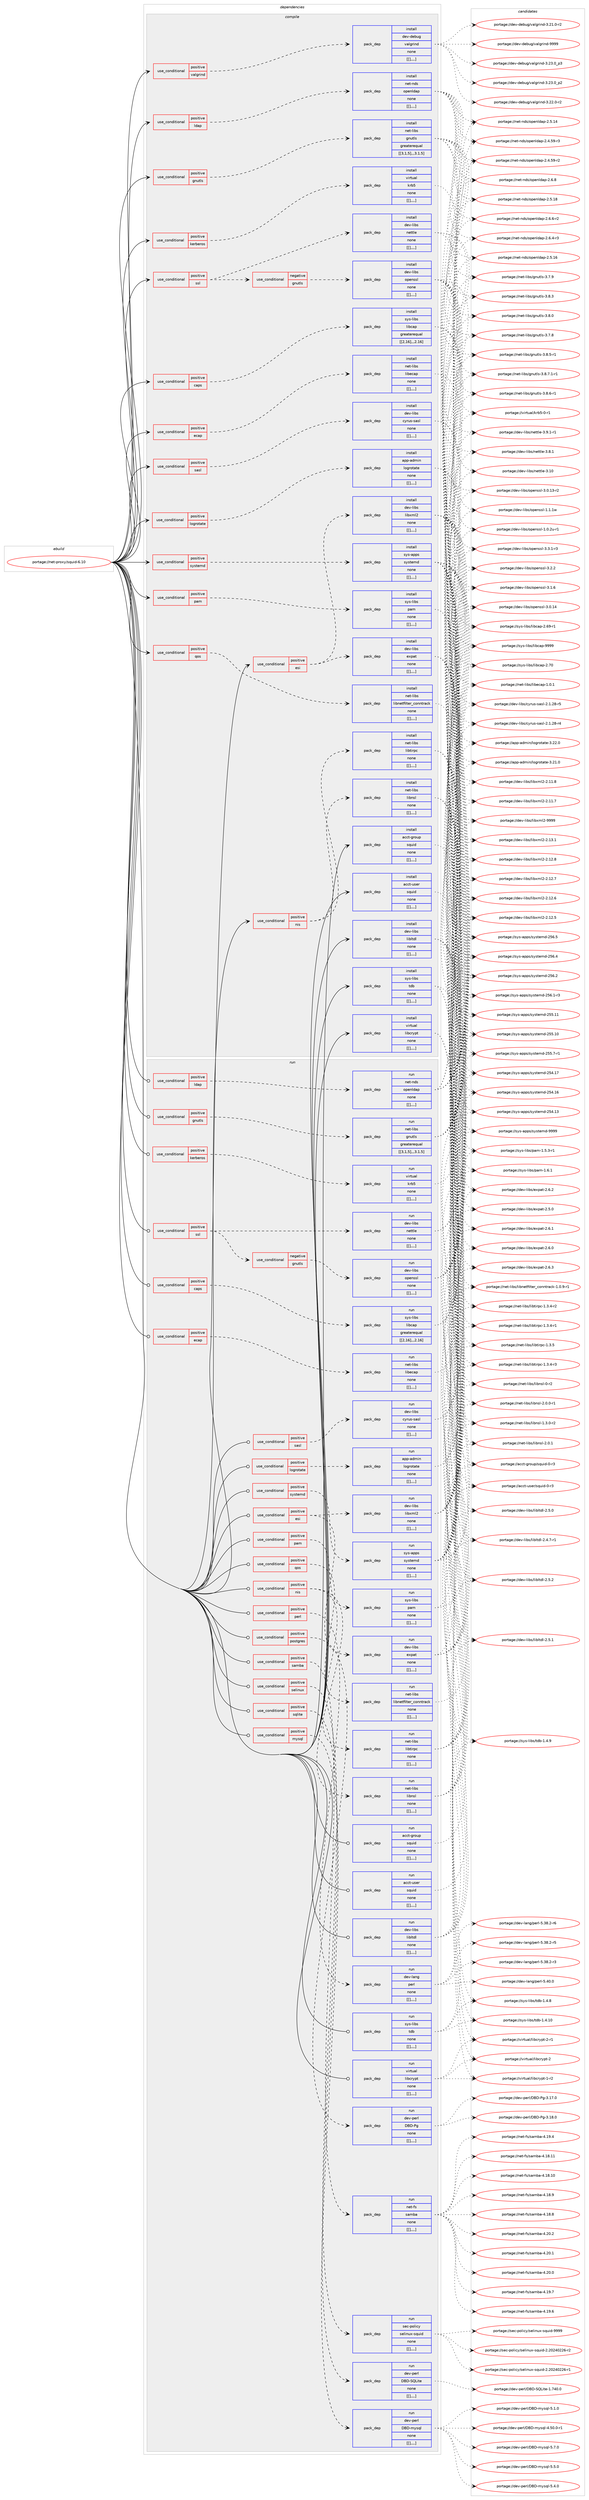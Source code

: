 digraph prolog {

# *************
# Graph options
# *************

newrank=true;
concentrate=true;
compound=true;
graph [rankdir=LR,fontname=Helvetica,fontsize=10,ranksep=1.5];#, ranksep=2.5, nodesep=0.2];
edge  [arrowhead=vee];
node  [fontname=Helvetica,fontsize=10];

# **********
# The ebuild
# **********

subgraph cluster_leftcol {
color=gray;
label=<<i>ebuild</i>>;
id [label="portage://net-proxy/squid-6.10", color=red, width=4, href="../net-proxy/squid-6.10.svg"];
}

# ****************
# The dependencies
# ****************

subgraph cluster_midcol {
color=gray;
label=<<i>dependencies</i>>;
subgraph cluster_compile {
fillcolor="#eeeeee";
style=filled;
label=<<i>compile</i>>;
subgraph cond105503 {
dependency400801 [label=<<TABLE BORDER="0" CELLBORDER="1" CELLSPACING="0" CELLPADDING="4"><TR><TD ROWSPAN="3" CELLPADDING="10">use_conditional</TD></TR><TR><TD>positive</TD></TR><TR><TD>caps</TD></TR></TABLE>>, shape=none, color=red];
subgraph pack292375 {
dependency400802 [label=<<TABLE BORDER="0" CELLBORDER="1" CELLSPACING="0" CELLPADDING="4" WIDTH="220"><TR><TD ROWSPAN="6" CELLPADDING="30">pack_dep</TD></TR><TR><TD WIDTH="110">install</TD></TR><TR><TD>sys-libs</TD></TR><TR><TD>libcap</TD></TR><TR><TD>greaterequal</TD></TR><TR><TD>[[2,16],,,2.16]</TD></TR></TABLE>>, shape=none, color=blue];
}
dependency400801:e -> dependency400802:w [weight=20,style="dashed",arrowhead="vee"];
}
id:e -> dependency400801:w [weight=20,style="solid",arrowhead="vee"];
subgraph cond105504 {
dependency400803 [label=<<TABLE BORDER="0" CELLBORDER="1" CELLSPACING="0" CELLPADDING="4"><TR><TD ROWSPAN="3" CELLPADDING="10">use_conditional</TD></TR><TR><TD>positive</TD></TR><TR><TD>ecap</TD></TR></TABLE>>, shape=none, color=red];
subgraph pack292376 {
dependency400804 [label=<<TABLE BORDER="0" CELLBORDER="1" CELLSPACING="0" CELLPADDING="4" WIDTH="220"><TR><TD ROWSPAN="6" CELLPADDING="30">pack_dep</TD></TR><TR><TD WIDTH="110">install</TD></TR><TR><TD>net-libs</TD></TR><TR><TD>libecap</TD></TR><TR><TD>none</TD></TR><TR><TD>[[],,,,]</TD></TR></TABLE>>, shape=none, color=blue];
}
dependency400803:e -> dependency400804:w [weight=20,style="dashed",arrowhead="vee"];
}
id:e -> dependency400803:w [weight=20,style="solid",arrowhead="vee"];
subgraph cond105505 {
dependency400805 [label=<<TABLE BORDER="0" CELLBORDER="1" CELLSPACING="0" CELLPADDING="4"><TR><TD ROWSPAN="3" CELLPADDING="10">use_conditional</TD></TR><TR><TD>positive</TD></TR><TR><TD>esi</TD></TR></TABLE>>, shape=none, color=red];
subgraph pack292377 {
dependency400806 [label=<<TABLE BORDER="0" CELLBORDER="1" CELLSPACING="0" CELLPADDING="4" WIDTH="220"><TR><TD ROWSPAN="6" CELLPADDING="30">pack_dep</TD></TR><TR><TD WIDTH="110">install</TD></TR><TR><TD>dev-libs</TD></TR><TR><TD>expat</TD></TR><TR><TD>none</TD></TR><TR><TD>[[],,,,]</TD></TR></TABLE>>, shape=none, color=blue];
}
dependency400805:e -> dependency400806:w [weight=20,style="dashed",arrowhead="vee"];
subgraph pack292378 {
dependency400807 [label=<<TABLE BORDER="0" CELLBORDER="1" CELLSPACING="0" CELLPADDING="4" WIDTH="220"><TR><TD ROWSPAN="6" CELLPADDING="30">pack_dep</TD></TR><TR><TD WIDTH="110">install</TD></TR><TR><TD>dev-libs</TD></TR><TR><TD>libxml2</TD></TR><TR><TD>none</TD></TR><TR><TD>[[],,,,]</TD></TR></TABLE>>, shape=none, color=blue];
}
dependency400805:e -> dependency400807:w [weight=20,style="dashed",arrowhead="vee"];
}
id:e -> dependency400805:w [weight=20,style="solid",arrowhead="vee"];
subgraph cond105506 {
dependency400808 [label=<<TABLE BORDER="0" CELLBORDER="1" CELLSPACING="0" CELLPADDING="4"><TR><TD ROWSPAN="3" CELLPADDING="10">use_conditional</TD></TR><TR><TD>positive</TD></TR><TR><TD>gnutls</TD></TR></TABLE>>, shape=none, color=red];
subgraph pack292379 {
dependency400809 [label=<<TABLE BORDER="0" CELLBORDER="1" CELLSPACING="0" CELLPADDING="4" WIDTH="220"><TR><TD ROWSPAN="6" CELLPADDING="30">pack_dep</TD></TR><TR><TD WIDTH="110">install</TD></TR><TR><TD>net-libs</TD></TR><TR><TD>gnutls</TD></TR><TR><TD>greaterequal</TD></TR><TR><TD>[[3,1,5],,,3.1.5]</TD></TR></TABLE>>, shape=none, color=blue];
}
dependency400808:e -> dependency400809:w [weight=20,style="dashed",arrowhead="vee"];
}
id:e -> dependency400808:w [weight=20,style="solid",arrowhead="vee"];
subgraph cond105507 {
dependency400810 [label=<<TABLE BORDER="0" CELLBORDER="1" CELLSPACING="0" CELLPADDING="4"><TR><TD ROWSPAN="3" CELLPADDING="10">use_conditional</TD></TR><TR><TD>positive</TD></TR><TR><TD>kerberos</TD></TR></TABLE>>, shape=none, color=red];
subgraph pack292380 {
dependency400811 [label=<<TABLE BORDER="0" CELLBORDER="1" CELLSPACING="0" CELLPADDING="4" WIDTH="220"><TR><TD ROWSPAN="6" CELLPADDING="30">pack_dep</TD></TR><TR><TD WIDTH="110">install</TD></TR><TR><TD>virtual</TD></TR><TR><TD>krb5</TD></TR><TR><TD>none</TD></TR><TR><TD>[[],,,,]</TD></TR></TABLE>>, shape=none, color=blue];
}
dependency400810:e -> dependency400811:w [weight=20,style="dashed",arrowhead="vee"];
}
id:e -> dependency400810:w [weight=20,style="solid",arrowhead="vee"];
subgraph cond105508 {
dependency400812 [label=<<TABLE BORDER="0" CELLBORDER="1" CELLSPACING="0" CELLPADDING="4"><TR><TD ROWSPAN="3" CELLPADDING="10">use_conditional</TD></TR><TR><TD>positive</TD></TR><TR><TD>ldap</TD></TR></TABLE>>, shape=none, color=red];
subgraph pack292381 {
dependency400813 [label=<<TABLE BORDER="0" CELLBORDER="1" CELLSPACING="0" CELLPADDING="4" WIDTH="220"><TR><TD ROWSPAN="6" CELLPADDING="30">pack_dep</TD></TR><TR><TD WIDTH="110">install</TD></TR><TR><TD>net-nds</TD></TR><TR><TD>openldap</TD></TR><TR><TD>none</TD></TR><TR><TD>[[],,,,]</TD></TR></TABLE>>, shape=none, color=blue];
}
dependency400812:e -> dependency400813:w [weight=20,style="dashed",arrowhead="vee"];
}
id:e -> dependency400812:w [weight=20,style="solid",arrowhead="vee"];
subgraph cond105509 {
dependency400814 [label=<<TABLE BORDER="0" CELLBORDER="1" CELLSPACING="0" CELLPADDING="4"><TR><TD ROWSPAN="3" CELLPADDING="10">use_conditional</TD></TR><TR><TD>positive</TD></TR><TR><TD>logrotate</TD></TR></TABLE>>, shape=none, color=red];
subgraph pack292382 {
dependency400815 [label=<<TABLE BORDER="0" CELLBORDER="1" CELLSPACING="0" CELLPADDING="4" WIDTH="220"><TR><TD ROWSPAN="6" CELLPADDING="30">pack_dep</TD></TR><TR><TD WIDTH="110">install</TD></TR><TR><TD>app-admin</TD></TR><TR><TD>logrotate</TD></TR><TR><TD>none</TD></TR><TR><TD>[[],,,,]</TD></TR></TABLE>>, shape=none, color=blue];
}
dependency400814:e -> dependency400815:w [weight=20,style="dashed",arrowhead="vee"];
}
id:e -> dependency400814:w [weight=20,style="solid",arrowhead="vee"];
subgraph cond105510 {
dependency400816 [label=<<TABLE BORDER="0" CELLBORDER="1" CELLSPACING="0" CELLPADDING="4"><TR><TD ROWSPAN="3" CELLPADDING="10">use_conditional</TD></TR><TR><TD>positive</TD></TR><TR><TD>nis</TD></TR></TABLE>>, shape=none, color=red];
subgraph pack292383 {
dependency400817 [label=<<TABLE BORDER="0" CELLBORDER="1" CELLSPACING="0" CELLPADDING="4" WIDTH="220"><TR><TD ROWSPAN="6" CELLPADDING="30">pack_dep</TD></TR><TR><TD WIDTH="110">install</TD></TR><TR><TD>net-libs</TD></TR><TR><TD>libtirpc</TD></TR><TR><TD>none</TD></TR><TR><TD>[[],,,,]</TD></TR></TABLE>>, shape=none, color=blue];
}
dependency400816:e -> dependency400817:w [weight=20,style="dashed",arrowhead="vee"];
subgraph pack292384 {
dependency400818 [label=<<TABLE BORDER="0" CELLBORDER="1" CELLSPACING="0" CELLPADDING="4" WIDTH="220"><TR><TD ROWSPAN="6" CELLPADDING="30">pack_dep</TD></TR><TR><TD WIDTH="110">install</TD></TR><TR><TD>net-libs</TD></TR><TR><TD>libnsl</TD></TR><TR><TD>none</TD></TR><TR><TD>[[],,,,]</TD></TR></TABLE>>, shape=none, color=blue];
}
dependency400816:e -> dependency400818:w [weight=20,style="dashed",arrowhead="vee"];
}
id:e -> dependency400816:w [weight=20,style="solid",arrowhead="vee"];
subgraph cond105511 {
dependency400819 [label=<<TABLE BORDER="0" CELLBORDER="1" CELLSPACING="0" CELLPADDING="4"><TR><TD ROWSPAN="3" CELLPADDING="10">use_conditional</TD></TR><TR><TD>positive</TD></TR><TR><TD>pam</TD></TR></TABLE>>, shape=none, color=red];
subgraph pack292385 {
dependency400820 [label=<<TABLE BORDER="0" CELLBORDER="1" CELLSPACING="0" CELLPADDING="4" WIDTH="220"><TR><TD ROWSPAN="6" CELLPADDING="30">pack_dep</TD></TR><TR><TD WIDTH="110">install</TD></TR><TR><TD>sys-libs</TD></TR><TR><TD>pam</TD></TR><TR><TD>none</TD></TR><TR><TD>[[],,,,]</TD></TR></TABLE>>, shape=none, color=blue];
}
dependency400819:e -> dependency400820:w [weight=20,style="dashed",arrowhead="vee"];
}
id:e -> dependency400819:w [weight=20,style="solid",arrowhead="vee"];
subgraph cond105512 {
dependency400821 [label=<<TABLE BORDER="0" CELLBORDER="1" CELLSPACING="0" CELLPADDING="4"><TR><TD ROWSPAN="3" CELLPADDING="10">use_conditional</TD></TR><TR><TD>positive</TD></TR><TR><TD>qos</TD></TR></TABLE>>, shape=none, color=red];
subgraph pack292386 {
dependency400822 [label=<<TABLE BORDER="0" CELLBORDER="1" CELLSPACING="0" CELLPADDING="4" WIDTH="220"><TR><TD ROWSPAN="6" CELLPADDING="30">pack_dep</TD></TR><TR><TD WIDTH="110">install</TD></TR><TR><TD>net-libs</TD></TR><TR><TD>libnetfilter_conntrack</TD></TR><TR><TD>none</TD></TR><TR><TD>[[],,,,]</TD></TR></TABLE>>, shape=none, color=blue];
}
dependency400821:e -> dependency400822:w [weight=20,style="dashed",arrowhead="vee"];
}
id:e -> dependency400821:w [weight=20,style="solid",arrowhead="vee"];
subgraph cond105513 {
dependency400823 [label=<<TABLE BORDER="0" CELLBORDER="1" CELLSPACING="0" CELLPADDING="4"><TR><TD ROWSPAN="3" CELLPADDING="10">use_conditional</TD></TR><TR><TD>positive</TD></TR><TR><TD>sasl</TD></TR></TABLE>>, shape=none, color=red];
subgraph pack292387 {
dependency400824 [label=<<TABLE BORDER="0" CELLBORDER="1" CELLSPACING="0" CELLPADDING="4" WIDTH="220"><TR><TD ROWSPAN="6" CELLPADDING="30">pack_dep</TD></TR><TR><TD WIDTH="110">install</TD></TR><TR><TD>dev-libs</TD></TR><TR><TD>cyrus-sasl</TD></TR><TR><TD>none</TD></TR><TR><TD>[[],,,,]</TD></TR></TABLE>>, shape=none, color=blue];
}
dependency400823:e -> dependency400824:w [weight=20,style="dashed",arrowhead="vee"];
}
id:e -> dependency400823:w [weight=20,style="solid",arrowhead="vee"];
subgraph cond105514 {
dependency400825 [label=<<TABLE BORDER="0" CELLBORDER="1" CELLSPACING="0" CELLPADDING="4"><TR><TD ROWSPAN="3" CELLPADDING="10">use_conditional</TD></TR><TR><TD>positive</TD></TR><TR><TD>ssl</TD></TR></TABLE>>, shape=none, color=red];
subgraph pack292388 {
dependency400826 [label=<<TABLE BORDER="0" CELLBORDER="1" CELLSPACING="0" CELLPADDING="4" WIDTH="220"><TR><TD ROWSPAN="6" CELLPADDING="30">pack_dep</TD></TR><TR><TD WIDTH="110">install</TD></TR><TR><TD>dev-libs</TD></TR><TR><TD>nettle</TD></TR><TR><TD>none</TD></TR><TR><TD>[[],,,,]</TD></TR></TABLE>>, shape=none, color=blue];
}
dependency400825:e -> dependency400826:w [weight=20,style="dashed",arrowhead="vee"];
subgraph cond105515 {
dependency400827 [label=<<TABLE BORDER="0" CELLBORDER="1" CELLSPACING="0" CELLPADDING="4"><TR><TD ROWSPAN="3" CELLPADDING="10">use_conditional</TD></TR><TR><TD>negative</TD></TR><TR><TD>gnutls</TD></TR></TABLE>>, shape=none, color=red];
subgraph pack292389 {
dependency400828 [label=<<TABLE BORDER="0" CELLBORDER="1" CELLSPACING="0" CELLPADDING="4" WIDTH="220"><TR><TD ROWSPAN="6" CELLPADDING="30">pack_dep</TD></TR><TR><TD WIDTH="110">install</TD></TR><TR><TD>dev-libs</TD></TR><TR><TD>openssl</TD></TR><TR><TD>none</TD></TR><TR><TD>[[],,,,]</TD></TR></TABLE>>, shape=none, color=blue];
}
dependency400827:e -> dependency400828:w [weight=20,style="dashed",arrowhead="vee"];
}
dependency400825:e -> dependency400827:w [weight=20,style="dashed",arrowhead="vee"];
}
id:e -> dependency400825:w [weight=20,style="solid",arrowhead="vee"];
subgraph cond105516 {
dependency400829 [label=<<TABLE BORDER="0" CELLBORDER="1" CELLSPACING="0" CELLPADDING="4"><TR><TD ROWSPAN="3" CELLPADDING="10">use_conditional</TD></TR><TR><TD>positive</TD></TR><TR><TD>systemd</TD></TR></TABLE>>, shape=none, color=red];
subgraph pack292390 {
dependency400830 [label=<<TABLE BORDER="0" CELLBORDER="1" CELLSPACING="0" CELLPADDING="4" WIDTH="220"><TR><TD ROWSPAN="6" CELLPADDING="30">pack_dep</TD></TR><TR><TD WIDTH="110">install</TD></TR><TR><TD>sys-apps</TD></TR><TR><TD>systemd</TD></TR><TR><TD>none</TD></TR><TR><TD>[[],,,,]</TD></TR></TABLE>>, shape=none, color=blue];
}
dependency400829:e -> dependency400830:w [weight=20,style="dashed",arrowhead="vee"];
}
id:e -> dependency400829:w [weight=20,style="solid",arrowhead="vee"];
subgraph cond105517 {
dependency400831 [label=<<TABLE BORDER="0" CELLBORDER="1" CELLSPACING="0" CELLPADDING="4"><TR><TD ROWSPAN="3" CELLPADDING="10">use_conditional</TD></TR><TR><TD>positive</TD></TR><TR><TD>valgrind</TD></TR></TABLE>>, shape=none, color=red];
subgraph pack292391 {
dependency400832 [label=<<TABLE BORDER="0" CELLBORDER="1" CELLSPACING="0" CELLPADDING="4" WIDTH="220"><TR><TD ROWSPAN="6" CELLPADDING="30">pack_dep</TD></TR><TR><TD WIDTH="110">install</TD></TR><TR><TD>dev-debug</TD></TR><TR><TD>valgrind</TD></TR><TR><TD>none</TD></TR><TR><TD>[[],,,,]</TD></TR></TABLE>>, shape=none, color=blue];
}
dependency400831:e -> dependency400832:w [weight=20,style="dashed",arrowhead="vee"];
}
id:e -> dependency400831:w [weight=20,style="solid",arrowhead="vee"];
subgraph pack292392 {
dependency400833 [label=<<TABLE BORDER="0" CELLBORDER="1" CELLSPACING="0" CELLPADDING="4" WIDTH="220"><TR><TD ROWSPAN="6" CELLPADDING="30">pack_dep</TD></TR><TR><TD WIDTH="110">install</TD></TR><TR><TD>acct-group</TD></TR><TR><TD>squid</TD></TR><TR><TD>none</TD></TR><TR><TD>[[],,,,]</TD></TR></TABLE>>, shape=none, color=blue];
}
id:e -> dependency400833:w [weight=20,style="solid",arrowhead="vee"];
subgraph pack292393 {
dependency400834 [label=<<TABLE BORDER="0" CELLBORDER="1" CELLSPACING="0" CELLPADDING="4" WIDTH="220"><TR><TD ROWSPAN="6" CELLPADDING="30">pack_dep</TD></TR><TR><TD WIDTH="110">install</TD></TR><TR><TD>acct-user</TD></TR><TR><TD>squid</TD></TR><TR><TD>none</TD></TR><TR><TD>[[],,,,]</TD></TR></TABLE>>, shape=none, color=blue];
}
id:e -> dependency400834:w [weight=20,style="solid",arrowhead="vee"];
subgraph pack292394 {
dependency400835 [label=<<TABLE BORDER="0" CELLBORDER="1" CELLSPACING="0" CELLPADDING="4" WIDTH="220"><TR><TD ROWSPAN="6" CELLPADDING="30">pack_dep</TD></TR><TR><TD WIDTH="110">install</TD></TR><TR><TD>dev-libs</TD></TR><TR><TD>libltdl</TD></TR><TR><TD>none</TD></TR><TR><TD>[[],,,,]</TD></TR></TABLE>>, shape=none, color=blue];
}
id:e -> dependency400835:w [weight=20,style="solid",arrowhead="vee"];
subgraph pack292395 {
dependency400836 [label=<<TABLE BORDER="0" CELLBORDER="1" CELLSPACING="0" CELLPADDING="4" WIDTH="220"><TR><TD ROWSPAN="6" CELLPADDING="30">pack_dep</TD></TR><TR><TD WIDTH="110">install</TD></TR><TR><TD>sys-libs</TD></TR><TR><TD>tdb</TD></TR><TR><TD>none</TD></TR><TR><TD>[[],,,,]</TD></TR></TABLE>>, shape=none, color=blue];
}
id:e -> dependency400836:w [weight=20,style="solid",arrowhead="vee"];
subgraph pack292396 {
dependency400837 [label=<<TABLE BORDER="0" CELLBORDER="1" CELLSPACING="0" CELLPADDING="4" WIDTH="220"><TR><TD ROWSPAN="6" CELLPADDING="30">pack_dep</TD></TR><TR><TD WIDTH="110">install</TD></TR><TR><TD>virtual</TD></TR><TR><TD>libcrypt</TD></TR><TR><TD>none</TD></TR><TR><TD>[[],,,,]</TD></TR></TABLE>>, shape=none, color=blue];
}
id:e -> dependency400837:w [weight=20,style="solid",arrowhead="vee"];
}
subgraph cluster_compileandrun {
fillcolor="#eeeeee";
style=filled;
label=<<i>compile and run</i>>;
}
subgraph cluster_run {
fillcolor="#eeeeee";
style=filled;
label=<<i>run</i>>;
subgraph cond105518 {
dependency400838 [label=<<TABLE BORDER="0" CELLBORDER="1" CELLSPACING="0" CELLPADDING="4"><TR><TD ROWSPAN="3" CELLPADDING="10">use_conditional</TD></TR><TR><TD>positive</TD></TR><TR><TD>caps</TD></TR></TABLE>>, shape=none, color=red];
subgraph pack292397 {
dependency400839 [label=<<TABLE BORDER="0" CELLBORDER="1" CELLSPACING="0" CELLPADDING="4" WIDTH="220"><TR><TD ROWSPAN="6" CELLPADDING="30">pack_dep</TD></TR><TR><TD WIDTH="110">run</TD></TR><TR><TD>sys-libs</TD></TR><TR><TD>libcap</TD></TR><TR><TD>greaterequal</TD></TR><TR><TD>[[2,16],,,2.16]</TD></TR></TABLE>>, shape=none, color=blue];
}
dependency400838:e -> dependency400839:w [weight=20,style="dashed",arrowhead="vee"];
}
id:e -> dependency400838:w [weight=20,style="solid",arrowhead="odot"];
subgraph cond105519 {
dependency400840 [label=<<TABLE BORDER="0" CELLBORDER="1" CELLSPACING="0" CELLPADDING="4"><TR><TD ROWSPAN="3" CELLPADDING="10">use_conditional</TD></TR><TR><TD>positive</TD></TR><TR><TD>ecap</TD></TR></TABLE>>, shape=none, color=red];
subgraph pack292398 {
dependency400841 [label=<<TABLE BORDER="0" CELLBORDER="1" CELLSPACING="0" CELLPADDING="4" WIDTH="220"><TR><TD ROWSPAN="6" CELLPADDING="30">pack_dep</TD></TR><TR><TD WIDTH="110">run</TD></TR><TR><TD>net-libs</TD></TR><TR><TD>libecap</TD></TR><TR><TD>none</TD></TR><TR><TD>[[],,,,]</TD></TR></TABLE>>, shape=none, color=blue];
}
dependency400840:e -> dependency400841:w [weight=20,style="dashed",arrowhead="vee"];
}
id:e -> dependency400840:w [weight=20,style="solid",arrowhead="odot"];
subgraph cond105520 {
dependency400842 [label=<<TABLE BORDER="0" CELLBORDER="1" CELLSPACING="0" CELLPADDING="4"><TR><TD ROWSPAN="3" CELLPADDING="10">use_conditional</TD></TR><TR><TD>positive</TD></TR><TR><TD>esi</TD></TR></TABLE>>, shape=none, color=red];
subgraph pack292399 {
dependency400843 [label=<<TABLE BORDER="0" CELLBORDER="1" CELLSPACING="0" CELLPADDING="4" WIDTH="220"><TR><TD ROWSPAN="6" CELLPADDING="30">pack_dep</TD></TR><TR><TD WIDTH="110">run</TD></TR><TR><TD>dev-libs</TD></TR><TR><TD>expat</TD></TR><TR><TD>none</TD></TR><TR><TD>[[],,,,]</TD></TR></TABLE>>, shape=none, color=blue];
}
dependency400842:e -> dependency400843:w [weight=20,style="dashed",arrowhead="vee"];
subgraph pack292400 {
dependency400844 [label=<<TABLE BORDER="0" CELLBORDER="1" CELLSPACING="0" CELLPADDING="4" WIDTH="220"><TR><TD ROWSPAN="6" CELLPADDING="30">pack_dep</TD></TR><TR><TD WIDTH="110">run</TD></TR><TR><TD>dev-libs</TD></TR><TR><TD>libxml2</TD></TR><TR><TD>none</TD></TR><TR><TD>[[],,,,]</TD></TR></TABLE>>, shape=none, color=blue];
}
dependency400842:e -> dependency400844:w [weight=20,style="dashed",arrowhead="vee"];
}
id:e -> dependency400842:w [weight=20,style="solid",arrowhead="odot"];
subgraph cond105521 {
dependency400845 [label=<<TABLE BORDER="0" CELLBORDER="1" CELLSPACING="0" CELLPADDING="4"><TR><TD ROWSPAN="3" CELLPADDING="10">use_conditional</TD></TR><TR><TD>positive</TD></TR><TR><TD>gnutls</TD></TR></TABLE>>, shape=none, color=red];
subgraph pack292401 {
dependency400846 [label=<<TABLE BORDER="0" CELLBORDER="1" CELLSPACING="0" CELLPADDING="4" WIDTH="220"><TR><TD ROWSPAN="6" CELLPADDING="30">pack_dep</TD></TR><TR><TD WIDTH="110">run</TD></TR><TR><TD>net-libs</TD></TR><TR><TD>gnutls</TD></TR><TR><TD>greaterequal</TD></TR><TR><TD>[[3,1,5],,,3.1.5]</TD></TR></TABLE>>, shape=none, color=blue];
}
dependency400845:e -> dependency400846:w [weight=20,style="dashed",arrowhead="vee"];
}
id:e -> dependency400845:w [weight=20,style="solid",arrowhead="odot"];
subgraph cond105522 {
dependency400847 [label=<<TABLE BORDER="0" CELLBORDER="1" CELLSPACING="0" CELLPADDING="4"><TR><TD ROWSPAN="3" CELLPADDING="10">use_conditional</TD></TR><TR><TD>positive</TD></TR><TR><TD>kerberos</TD></TR></TABLE>>, shape=none, color=red];
subgraph pack292402 {
dependency400848 [label=<<TABLE BORDER="0" CELLBORDER="1" CELLSPACING="0" CELLPADDING="4" WIDTH="220"><TR><TD ROWSPAN="6" CELLPADDING="30">pack_dep</TD></TR><TR><TD WIDTH="110">run</TD></TR><TR><TD>virtual</TD></TR><TR><TD>krb5</TD></TR><TR><TD>none</TD></TR><TR><TD>[[],,,,]</TD></TR></TABLE>>, shape=none, color=blue];
}
dependency400847:e -> dependency400848:w [weight=20,style="dashed",arrowhead="vee"];
}
id:e -> dependency400847:w [weight=20,style="solid",arrowhead="odot"];
subgraph cond105523 {
dependency400849 [label=<<TABLE BORDER="0" CELLBORDER="1" CELLSPACING="0" CELLPADDING="4"><TR><TD ROWSPAN="3" CELLPADDING="10">use_conditional</TD></TR><TR><TD>positive</TD></TR><TR><TD>ldap</TD></TR></TABLE>>, shape=none, color=red];
subgraph pack292403 {
dependency400850 [label=<<TABLE BORDER="0" CELLBORDER="1" CELLSPACING="0" CELLPADDING="4" WIDTH="220"><TR><TD ROWSPAN="6" CELLPADDING="30">pack_dep</TD></TR><TR><TD WIDTH="110">run</TD></TR><TR><TD>net-nds</TD></TR><TR><TD>openldap</TD></TR><TR><TD>none</TD></TR><TR><TD>[[],,,,]</TD></TR></TABLE>>, shape=none, color=blue];
}
dependency400849:e -> dependency400850:w [weight=20,style="dashed",arrowhead="vee"];
}
id:e -> dependency400849:w [weight=20,style="solid",arrowhead="odot"];
subgraph cond105524 {
dependency400851 [label=<<TABLE BORDER="0" CELLBORDER="1" CELLSPACING="0" CELLPADDING="4"><TR><TD ROWSPAN="3" CELLPADDING="10">use_conditional</TD></TR><TR><TD>positive</TD></TR><TR><TD>logrotate</TD></TR></TABLE>>, shape=none, color=red];
subgraph pack292404 {
dependency400852 [label=<<TABLE BORDER="0" CELLBORDER="1" CELLSPACING="0" CELLPADDING="4" WIDTH="220"><TR><TD ROWSPAN="6" CELLPADDING="30">pack_dep</TD></TR><TR><TD WIDTH="110">run</TD></TR><TR><TD>app-admin</TD></TR><TR><TD>logrotate</TD></TR><TR><TD>none</TD></TR><TR><TD>[[],,,,]</TD></TR></TABLE>>, shape=none, color=blue];
}
dependency400851:e -> dependency400852:w [weight=20,style="dashed",arrowhead="vee"];
}
id:e -> dependency400851:w [weight=20,style="solid",arrowhead="odot"];
subgraph cond105525 {
dependency400853 [label=<<TABLE BORDER="0" CELLBORDER="1" CELLSPACING="0" CELLPADDING="4"><TR><TD ROWSPAN="3" CELLPADDING="10">use_conditional</TD></TR><TR><TD>positive</TD></TR><TR><TD>mysql</TD></TR></TABLE>>, shape=none, color=red];
subgraph pack292405 {
dependency400854 [label=<<TABLE BORDER="0" CELLBORDER="1" CELLSPACING="0" CELLPADDING="4" WIDTH="220"><TR><TD ROWSPAN="6" CELLPADDING="30">pack_dep</TD></TR><TR><TD WIDTH="110">run</TD></TR><TR><TD>dev-perl</TD></TR><TR><TD>DBD-mysql</TD></TR><TR><TD>none</TD></TR><TR><TD>[[],,,,]</TD></TR></TABLE>>, shape=none, color=blue];
}
dependency400853:e -> dependency400854:w [weight=20,style="dashed",arrowhead="vee"];
}
id:e -> dependency400853:w [weight=20,style="solid",arrowhead="odot"];
subgraph cond105526 {
dependency400855 [label=<<TABLE BORDER="0" CELLBORDER="1" CELLSPACING="0" CELLPADDING="4"><TR><TD ROWSPAN="3" CELLPADDING="10">use_conditional</TD></TR><TR><TD>positive</TD></TR><TR><TD>nis</TD></TR></TABLE>>, shape=none, color=red];
subgraph pack292406 {
dependency400856 [label=<<TABLE BORDER="0" CELLBORDER="1" CELLSPACING="0" CELLPADDING="4" WIDTH="220"><TR><TD ROWSPAN="6" CELLPADDING="30">pack_dep</TD></TR><TR><TD WIDTH="110">run</TD></TR><TR><TD>net-libs</TD></TR><TR><TD>libtirpc</TD></TR><TR><TD>none</TD></TR><TR><TD>[[],,,,]</TD></TR></TABLE>>, shape=none, color=blue];
}
dependency400855:e -> dependency400856:w [weight=20,style="dashed",arrowhead="vee"];
subgraph pack292407 {
dependency400857 [label=<<TABLE BORDER="0" CELLBORDER="1" CELLSPACING="0" CELLPADDING="4" WIDTH="220"><TR><TD ROWSPAN="6" CELLPADDING="30">pack_dep</TD></TR><TR><TD WIDTH="110">run</TD></TR><TR><TD>net-libs</TD></TR><TR><TD>libnsl</TD></TR><TR><TD>none</TD></TR><TR><TD>[[],,,,]</TD></TR></TABLE>>, shape=none, color=blue];
}
dependency400855:e -> dependency400857:w [weight=20,style="dashed",arrowhead="vee"];
}
id:e -> dependency400855:w [weight=20,style="solid",arrowhead="odot"];
subgraph cond105527 {
dependency400858 [label=<<TABLE BORDER="0" CELLBORDER="1" CELLSPACING="0" CELLPADDING="4"><TR><TD ROWSPAN="3" CELLPADDING="10">use_conditional</TD></TR><TR><TD>positive</TD></TR><TR><TD>pam</TD></TR></TABLE>>, shape=none, color=red];
subgraph pack292408 {
dependency400859 [label=<<TABLE BORDER="0" CELLBORDER="1" CELLSPACING="0" CELLPADDING="4" WIDTH="220"><TR><TD ROWSPAN="6" CELLPADDING="30">pack_dep</TD></TR><TR><TD WIDTH="110">run</TD></TR><TR><TD>sys-libs</TD></TR><TR><TD>pam</TD></TR><TR><TD>none</TD></TR><TR><TD>[[],,,,]</TD></TR></TABLE>>, shape=none, color=blue];
}
dependency400858:e -> dependency400859:w [weight=20,style="dashed",arrowhead="vee"];
}
id:e -> dependency400858:w [weight=20,style="solid",arrowhead="odot"];
subgraph cond105528 {
dependency400860 [label=<<TABLE BORDER="0" CELLBORDER="1" CELLSPACING="0" CELLPADDING="4"><TR><TD ROWSPAN="3" CELLPADDING="10">use_conditional</TD></TR><TR><TD>positive</TD></TR><TR><TD>perl</TD></TR></TABLE>>, shape=none, color=red];
subgraph pack292409 {
dependency400861 [label=<<TABLE BORDER="0" CELLBORDER="1" CELLSPACING="0" CELLPADDING="4" WIDTH="220"><TR><TD ROWSPAN="6" CELLPADDING="30">pack_dep</TD></TR><TR><TD WIDTH="110">run</TD></TR><TR><TD>dev-lang</TD></TR><TR><TD>perl</TD></TR><TR><TD>none</TD></TR><TR><TD>[[],,,,]</TD></TR></TABLE>>, shape=none, color=blue];
}
dependency400860:e -> dependency400861:w [weight=20,style="dashed",arrowhead="vee"];
}
id:e -> dependency400860:w [weight=20,style="solid",arrowhead="odot"];
subgraph cond105529 {
dependency400862 [label=<<TABLE BORDER="0" CELLBORDER="1" CELLSPACING="0" CELLPADDING="4"><TR><TD ROWSPAN="3" CELLPADDING="10">use_conditional</TD></TR><TR><TD>positive</TD></TR><TR><TD>postgres</TD></TR></TABLE>>, shape=none, color=red];
subgraph pack292410 {
dependency400863 [label=<<TABLE BORDER="0" CELLBORDER="1" CELLSPACING="0" CELLPADDING="4" WIDTH="220"><TR><TD ROWSPAN="6" CELLPADDING="30">pack_dep</TD></TR><TR><TD WIDTH="110">run</TD></TR><TR><TD>dev-perl</TD></TR><TR><TD>DBD-Pg</TD></TR><TR><TD>none</TD></TR><TR><TD>[[],,,,]</TD></TR></TABLE>>, shape=none, color=blue];
}
dependency400862:e -> dependency400863:w [weight=20,style="dashed",arrowhead="vee"];
}
id:e -> dependency400862:w [weight=20,style="solid",arrowhead="odot"];
subgraph cond105530 {
dependency400864 [label=<<TABLE BORDER="0" CELLBORDER="1" CELLSPACING="0" CELLPADDING="4"><TR><TD ROWSPAN="3" CELLPADDING="10">use_conditional</TD></TR><TR><TD>positive</TD></TR><TR><TD>qos</TD></TR></TABLE>>, shape=none, color=red];
subgraph pack292411 {
dependency400865 [label=<<TABLE BORDER="0" CELLBORDER="1" CELLSPACING="0" CELLPADDING="4" WIDTH="220"><TR><TD ROWSPAN="6" CELLPADDING="30">pack_dep</TD></TR><TR><TD WIDTH="110">run</TD></TR><TR><TD>net-libs</TD></TR><TR><TD>libnetfilter_conntrack</TD></TR><TR><TD>none</TD></TR><TR><TD>[[],,,,]</TD></TR></TABLE>>, shape=none, color=blue];
}
dependency400864:e -> dependency400865:w [weight=20,style="dashed",arrowhead="vee"];
}
id:e -> dependency400864:w [weight=20,style="solid",arrowhead="odot"];
subgraph cond105531 {
dependency400866 [label=<<TABLE BORDER="0" CELLBORDER="1" CELLSPACING="0" CELLPADDING="4"><TR><TD ROWSPAN="3" CELLPADDING="10">use_conditional</TD></TR><TR><TD>positive</TD></TR><TR><TD>samba</TD></TR></TABLE>>, shape=none, color=red];
subgraph pack292412 {
dependency400867 [label=<<TABLE BORDER="0" CELLBORDER="1" CELLSPACING="0" CELLPADDING="4" WIDTH="220"><TR><TD ROWSPAN="6" CELLPADDING="30">pack_dep</TD></TR><TR><TD WIDTH="110">run</TD></TR><TR><TD>net-fs</TD></TR><TR><TD>samba</TD></TR><TR><TD>none</TD></TR><TR><TD>[[],,,,]</TD></TR></TABLE>>, shape=none, color=blue];
}
dependency400866:e -> dependency400867:w [weight=20,style="dashed",arrowhead="vee"];
}
id:e -> dependency400866:w [weight=20,style="solid",arrowhead="odot"];
subgraph cond105532 {
dependency400868 [label=<<TABLE BORDER="0" CELLBORDER="1" CELLSPACING="0" CELLPADDING="4"><TR><TD ROWSPAN="3" CELLPADDING="10">use_conditional</TD></TR><TR><TD>positive</TD></TR><TR><TD>sasl</TD></TR></TABLE>>, shape=none, color=red];
subgraph pack292413 {
dependency400869 [label=<<TABLE BORDER="0" CELLBORDER="1" CELLSPACING="0" CELLPADDING="4" WIDTH="220"><TR><TD ROWSPAN="6" CELLPADDING="30">pack_dep</TD></TR><TR><TD WIDTH="110">run</TD></TR><TR><TD>dev-libs</TD></TR><TR><TD>cyrus-sasl</TD></TR><TR><TD>none</TD></TR><TR><TD>[[],,,,]</TD></TR></TABLE>>, shape=none, color=blue];
}
dependency400868:e -> dependency400869:w [weight=20,style="dashed",arrowhead="vee"];
}
id:e -> dependency400868:w [weight=20,style="solid",arrowhead="odot"];
subgraph cond105533 {
dependency400870 [label=<<TABLE BORDER="0" CELLBORDER="1" CELLSPACING="0" CELLPADDING="4"><TR><TD ROWSPAN="3" CELLPADDING="10">use_conditional</TD></TR><TR><TD>positive</TD></TR><TR><TD>selinux</TD></TR></TABLE>>, shape=none, color=red];
subgraph pack292414 {
dependency400871 [label=<<TABLE BORDER="0" CELLBORDER="1" CELLSPACING="0" CELLPADDING="4" WIDTH="220"><TR><TD ROWSPAN="6" CELLPADDING="30">pack_dep</TD></TR><TR><TD WIDTH="110">run</TD></TR><TR><TD>sec-policy</TD></TR><TR><TD>selinux-squid</TD></TR><TR><TD>none</TD></TR><TR><TD>[[],,,,]</TD></TR></TABLE>>, shape=none, color=blue];
}
dependency400870:e -> dependency400871:w [weight=20,style="dashed",arrowhead="vee"];
}
id:e -> dependency400870:w [weight=20,style="solid",arrowhead="odot"];
subgraph cond105534 {
dependency400872 [label=<<TABLE BORDER="0" CELLBORDER="1" CELLSPACING="0" CELLPADDING="4"><TR><TD ROWSPAN="3" CELLPADDING="10">use_conditional</TD></TR><TR><TD>positive</TD></TR><TR><TD>sqlite</TD></TR></TABLE>>, shape=none, color=red];
subgraph pack292415 {
dependency400873 [label=<<TABLE BORDER="0" CELLBORDER="1" CELLSPACING="0" CELLPADDING="4" WIDTH="220"><TR><TD ROWSPAN="6" CELLPADDING="30">pack_dep</TD></TR><TR><TD WIDTH="110">run</TD></TR><TR><TD>dev-perl</TD></TR><TR><TD>DBD-SQLite</TD></TR><TR><TD>none</TD></TR><TR><TD>[[],,,,]</TD></TR></TABLE>>, shape=none, color=blue];
}
dependency400872:e -> dependency400873:w [weight=20,style="dashed",arrowhead="vee"];
}
id:e -> dependency400872:w [weight=20,style="solid",arrowhead="odot"];
subgraph cond105535 {
dependency400874 [label=<<TABLE BORDER="0" CELLBORDER="1" CELLSPACING="0" CELLPADDING="4"><TR><TD ROWSPAN="3" CELLPADDING="10">use_conditional</TD></TR><TR><TD>positive</TD></TR><TR><TD>ssl</TD></TR></TABLE>>, shape=none, color=red];
subgraph pack292416 {
dependency400875 [label=<<TABLE BORDER="0" CELLBORDER="1" CELLSPACING="0" CELLPADDING="4" WIDTH="220"><TR><TD ROWSPAN="6" CELLPADDING="30">pack_dep</TD></TR><TR><TD WIDTH="110">run</TD></TR><TR><TD>dev-libs</TD></TR><TR><TD>nettle</TD></TR><TR><TD>none</TD></TR><TR><TD>[[],,,,]</TD></TR></TABLE>>, shape=none, color=blue];
}
dependency400874:e -> dependency400875:w [weight=20,style="dashed",arrowhead="vee"];
subgraph cond105536 {
dependency400876 [label=<<TABLE BORDER="0" CELLBORDER="1" CELLSPACING="0" CELLPADDING="4"><TR><TD ROWSPAN="3" CELLPADDING="10">use_conditional</TD></TR><TR><TD>negative</TD></TR><TR><TD>gnutls</TD></TR></TABLE>>, shape=none, color=red];
subgraph pack292417 {
dependency400877 [label=<<TABLE BORDER="0" CELLBORDER="1" CELLSPACING="0" CELLPADDING="4" WIDTH="220"><TR><TD ROWSPAN="6" CELLPADDING="30">pack_dep</TD></TR><TR><TD WIDTH="110">run</TD></TR><TR><TD>dev-libs</TD></TR><TR><TD>openssl</TD></TR><TR><TD>none</TD></TR><TR><TD>[[],,,,]</TD></TR></TABLE>>, shape=none, color=blue];
}
dependency400876:e -> dependency400877:w [weight=20,style="dashed",arrowhead="vee"];
}
dependency400874:e -> dependency400876:w [weight=20,style="dashed",arrowhead="vee"];
}
id:e -> dependency400874:w [weight=20,style="solid",arrowhead="odot"];
subgraph cond105537 {
dependency400878 [label=<<TABLE BORDER="0" CELLBORDER="1" CELLSPACING="0" CELLPADDING="4"><TR><TD ROWSPAN="3" CELLPADDING="10">use_conditional</TD></TR><TR><TD>positive</TD></TR><TR><TD>systemd</TD></TR></TABLE>>, shape=none, color=red];
subgraph pack292418 {
dependency400879 [label=<<TABLE BORDER="0" CELLBORDER="1" CELLSPACING="0" CELLPADDING="4" WIDTH="220"><TR><TD ROWSPAN="6" CELLPADDING="30">pack_dep</TD></TR><TR><TD WIDTH="110">run</TD></TR><TR><TD>sys-apps</TD></TR><TR><TD>systemd</TD></TR><TR><TD>none</TD></TR><TR><TD>[[],,,,]</TD></TR></TABLE>>, shape=none, color=blue];
}
dependency400878:e -> dependency400879:w [weight=20,style="dashed",arrowhead="vee"];
}
id:e -> dependency400878:w [weight=20,style="solid",arrowhead="odot"];
subgraph pack292419 {
dependency400880 [label=<<TABLE BORDER="0" CELLBORDER="1" CELLSPACING="0" CELLPADDING="4" WIDTH="220"><TR><TD ROWSPAN="6" CELLPADDING="30">pack_dep</TD></TR><TR><TD WIDTH="110">run</TD></TR><TR><TD>acct-group</TD></TR><TR><TD>squid</TD></TR><TR><TD>none</TD></TR><TR><TD>[[],,,,]</TD></TR></TABLE>>, shape=none, color=blue];
}
id:e -> dependency400880:w [weight=20,style="solid",arrowhead="odot"];
subgraph pack292420 {
dependency400881 [label=<<TABLE BORDER="0" CELLBORDER="1" CELLSPACING="0" CELLPADDING="4" WIDTH="220"><TR><TD ROWSPAN="6" CELLPADDING="30">pack_dep</TD></TR><TR><TD WIDTH="110">run</TD></TR><TR><TD>acct-user</TD></TR><TR><TD>squid</TD></TR><TR><TD>none</TD></TR><TR><TD>[[],,,,]</TD></TR></TABLE>>, shape=none, color=blue];
}
id:e -> dependency400881:w [weight=20,style="solid",arrowhead="odot"];
subgraph pack292421 {
dependency400882 [label=<<TABLE BORDER="0" CELLBORDER="1" CELLSPACING="0" CELLPADDING="4" WIDTH="220"><TR><TD ROWSPAN="6" CELLPADDING="30">pack_dep</TD></TR><TR><TD WIDTH="110">run</TD></TR><TR><TD>dev-libs</TD></TR><TR><TD>libltdl</TD></TR><TR><TD>none</TD></TR><TR><TD>[[],,,,]</TD></TR></TABLE>>, shape=none, color=blue];
}
id:e -> dependency400882:w [weight=20,style="solid",arrowhead="odot"];
subgraph pack292422 {
dependency400883 [label=<<TABLE BORDER="0" CELLBORDER="1" CELLSPACING="0" CELLPADDING="4" WIDTH="220"><TR><TD ROWSPAN="6" CELLPADDING="30">pack_dep</TD></TR><TR><TD WIDTH="110">run</TD></TR><TR><TD>sys-libs</TD></TR><TR><TD>tdb</TD></TR><TR><TD>none</TD></TR><TR><TD>[[],,,,]</TD></TR></TABLE>>, shape=none, color=blue];
}
id:e -> dependency400883:w [weight=20,style="solid",arrowhead="odot"];
subgraph pack292423 {
dependency400884 [label=<<TABLE BORDER="0" CELLBORDER="1" CELLSPACING="0" CELLPADDING="4" WIDTH="220"><TR><TD ROWSPAN="6" CELLPADDING="30">pack_dep</TD></TR><TR><TD WIDTH="110">run</TD></TR><TR><TD>virtual</TD></TR><TR><TD>libcrypt</TD></TR><TR><TD>none</TD></TR><TR><TD>[[],,,,]</TD></TR></TABLE>>, shape=none, color=blue];
}
id:e -> dependency400884:w [weight=20,style="solid",arrowhead="odot"];
}
}

# **************
# The candidates
# **************

subgraph cluster_choices {
rank=same;
color=gray;
label=<<i>candidates</i>>;

subgraph choice292375 {
color=black;
nodesep=1;
choice1151211154510810598115471081059899971124557575757 [label="portage://sys-libs/libcap-9999", color=red, width=4,href="../sys-libs/libcap-9999.svg"];
choice1151211154510810598115471081059899971124550465548 [label="portage://sys-libs/libcap-2.70", color=red, width=4,href="../sys-libs/libcap-2.70.svg"];
choice11512111545108105981154710810598999711245504654574511449 [label="portage://sys-libs/libcap-2.69-r1", color=red, width=4,href="../sys-libs/libcap-2.69-r1.svg"];
dependency400802:e -> choice1151211154510810598115471081059899971124557575757:w [style=dotted,weight="100"];
dependency400802:e -> choice1151211154510810598115471081059899971124550465548:w [style=dotted,weight="100"];
dependency400802:e -> choice11512111545108105981154710810598999711245504654574511449:w [style=dotted,weight="100"];
}
subgraph choice292376 {
color=black;
nodesep=1;
choice110101116451081059811547108105981019997112454946484649 [label="portage://net-libs/libecap-1.0.1", color=red, width=4,href="../net-libs/libecap-1.0.1.svg"];
dependency400804:e -> choice110101116451081059811547108105981019997112454946484649:w [style=dotted,weight="100"];
}
subgraph choice292377 {
color=black;
nodesep=1;
choice10010111845108105981154710112011297116455046544651 [label="portage://dev-libs/expat-2.6.3", color=red, width=4,href="../dev-libs/expat-2.6.3.svg"];
choice10010111845108105981154710112011297116455046544650 [label="portage://dev-libs/expat-2.6.2", color=red, width=4,href="../dev-libs/expat-2.6.2.svg"];
choice10010111845108105981154710112011297116455046544649 [label="portage://dev-libs/expat-2.6.1", color=red, width=4,href="../dev-libs/expat-2.6.1.svg"];
choice10010111845108105981154710112011297116455046544648 [label="portage://dev-libs/expat-2.6.0", color=red, width=4,href="../dev-libs/expat-2.6.0.svg"];
choice10010111845108105981154710112011297116455046534648 [label="portage://dev-libs/expat-2.5.0", color=red, width=4,href="../dev-libs/expat-2.5.0.svg"];
dependency400806:e -> choice10010111845108105981154710112011297116455046544651:w [style=dotted,weight="100"];
dependency400806:e -> choice10010111845108105981154710112011297116455046544650:w [style=dotted,weight="100"];
dependency400806:e -> choice10010111845108105981154710112011297116455046544649:w [style=dotted,weight="100"];
dependency400806:e -> choice10010111845108105981154710112011297116455046544648:w [style=dotted,weight="100"];
dependency400806:e -> choice10010111845108105981154710112011297116455046534648:w [style=dotted,weight="100"];
}
subgraph choice292378 {
color=black;
nodesep=1;
choice10010111845108105981154710810598120109108504557575757 [label="portage://dev-libs/libxml2-9999", color=red, width=4,href="../dev-libs/libxml2-9999.svg"];
choice100101118451081059811547108105981201091085045504649514649 [label="portage://dev-libs/libxml2-2.13.1", color=red, width=4,href="../dev-libs/libxml2-2.13.1.svg"];
choice100101118451081059811547108105981201091085045504649504656 [label="portage://dev-libs/libxml2-2.12.8", color=red, width=4,href="../dev-libs/libxml2-2.12.8.svg"];
choice100101118451081059811547108105981201091085045504649504655 [label="portage://dev-libs/libxml2-2.12.7", color=red, width=4,href="../dev-libs/libxml2-2.12.7.svg"];
choice100101118451081059811547108105981201091085045504649504654 [label="portage://dev-libs/libxml2-2.12.6", color=red, width=4,href="../dev-libs/libxml2-2.12.6.svg"];
choice100101118451081059811547108105981201091085045504649504653 [label="portage://dev-libs/libxml2-2.12.5", color=red, width=4,href="../dev-libs/libxml2-2.12.5.svg"];
choice100101118451081059811547108105981201091085045504649494656 [label="portage://dev-libs/libxml2-2.11.8", color=red, width=4,href="../dev-libs/libxml2-2.11.8.svg"];
choice100101118451081059811547108105981201091085045504649494655 [label="portage://dev-libs/libxml2-2.11.7", color=red, width=4,href="../dev-libs/libxml2-2.11.7.svg"];
dependency400807:e -> choice10010111845108105981154710810598120109108504557575757:w [style=dotted,weight="100"];
dependency400807:e -> choice100101118451081059811547108105981201091085045504649514649:w [style=dotted,weight="100"];
dependency400807:e -> choice100101118451081059811547108105981201091085045504649504656:w [style=dotted,weight="100"];
dependency400807:e -> choice100101118451081059811547108105981201091085045504649504655:w [style=dotted,weight="100"];
dependency400807:e -> choice100101118451081059811547108105981201091085045504649504654:w [style=dotted,weight="100"];
dependency400807:e -> choice100101118451081059811547108105981201091085045504649504653:w [style=dotted,weight="100"];
dependency400807:e -> choice100101118451081059811547108105981201091085045504649494656:w [style=dotted,weight="100"];
dependency400807:e -> choice100101118451081059811547108105981201091085045504649494655:w [style=dotted,weight="100"];
}
subgraph choice292379 {
color=black;
nodesep=1;
choice11010111645108105981154710311011711610811545514656465546494511449 [label="portage://net-libs/gnutls-3.8.7.1-r1", color=red, width=4,href="../net-libs/gnutls-3.8.7.1-r1.svg"];
choice1101011164510810598115471031101171161081154551465646544511449 [label="portage://net-libs/gnutls-3.8.6-r1", color=red, width=4,href="../net-libs/gnutls-3.8.6-r1.svg"];
choice1101011164510810598115471031101171161081154551465646534511449 [label="portage://net-libs/gnutls-3.8.5-r1", color=red, width=4,href="../net-libs/gnutls-3.8.5-r1.svg"];
choice110101116451081059811547103110117116108115455146564651 [label="portage://net-libs/gnutls-3.8.3", color=red, width=4,href="../net-libs/gnutls-3.8.3.svg"];
choice110101116451081059811547103110117116108115455146564648 [label="portage://net-libs/gnutls-3.8.0", color=red, width=4,href="../net-libs/gnutls-3.8.0.svg"];
choice110101116451081059811547103110117116108115455146554657 [label="portage://net-libs/gnutls-3.7.9", color=red, width=4,href="../net-libs/gnutls-3.7.9.svg"];
choice110101116451081059811547103110117116108115455146554656 [label="portage://net-libs/gnutls-3.7.8", color=red, width=4,href="../net-libs/gnutls-3.7.8.svg"];
dependency400809:e -> choice11010111645108105981154710311011711610811545514656465546494511449:w [style=dotted,weight="100"];
dependency400809:e -> choice1101011164510810598115471031101171161081154551465646544511449:w [style=dotted,weight="100"];
dependency400809:e -> choice1101011164510810598115471031101171161081154551465646534511449:w [style=dotted,weight="100"];
dependency400809:e -> choice110101116451081059811547103110117116108115455146564651:w [style=dotted,weight="100"];
dependency400809:e -> choice110101116451081059811547103110117116108115455146564648:w [style=dotted,weight="100"];
dependency400809:e -> choice110101116451081059811547103110117116108115455146554657:w [style=dotted,weight="100"];
dependency400809:e -> choice110101116451081059811547103110117116108115455146554656:w [style=dotted,weight="100"];
}
subgraph choice292380 {
color=black;
nodesep=1;
choice1181051141161179710847107114985345484511449 [label="portage://virtual/krb5-0-r1", color=red, width=4,href="../virtual/krb5-0-r1.svg"];
dependency400811:e -> choice1181051141161179710847107114985345484511449:w [style=dotted,weight="100"];
}
subgraph choice292381 {
color=black;
nodesep=1;
choice110101116451101001154711111210111010810097112455046544656 [label="portage://net-nds/openldap-2.6.8", color=red, width=4,href="../net-nds/openldap-2.6.8.svg"];
choice1101011164511010011547111112101110108100971124550465446544511450 [label="portage://net-nds/openldap-2.6.6-r2", color=red, width=4,href="../net-nds/openldap-2.6.6-r2.svg"];
choice1101011164511010011547111112101110108100971124550465446524511451 [label="portage://net-nds/openldap-2.6.4-r3", color=red, width=4,href="../net-nds/openldap-2.6.4-r3.svg"];
choice11010111645110100115471111121011101081009711245504653464956 [label="portage://net-nds/openldap-2.5.18", color=red, width=4,href="../net-nds/openldap-2.5.18.svg"];
choice11010111645110100115471111121011101081009711245504653464954 [label="portage://net-nds/openldap-2.5.16", color=red, width=4,href="../net-nds/openldap-2.5.16.svg"];
choice11010111645110100115471111121011101081009711245504653464952 [label="portage://net-nds/openldap-2.5.14", color=red, width=4,href="../net-nds/openldap-2.5.14.svg"];
choice110101116451101001154711111210111010810097112455046524653574511451 [label="portage://net-nds/openldap-2.4.59-r3", color=red, width=4,href="../net-nds/openldap-2.4.59-r3.svg"];
choice110101116451101001154711111210111010810097112455046524653574511450 [label="portage://net-nds/openldap-2.4.59-r2", color=red, width=4,href="../net-nds/openldap-2.4.59-r2.svg"];
dependency400813:e -> choice110101116451101001154711111210111010810097112455046544656:w [style=dotted,weight="100"];
dependency400813:e -> choice1101011164511010011547111112101110108100971124550465446544511450:w [style=dotted,weight="100"];
dependency400813:e -> choice1101011164511010011547111112101110108100971124550465446524511451:w [style=dotted,weight="100"];
dependency400813:e -> choice11010111645110100115471111121011101081009711245504653464956:w [style=dotted,weight="100"];
dependency400813:e -> choice11010111645110100115471111121011101081009711245504653464954:w [style=dotted,weight="100"];
dependency400813:e -> choice11010111645110100115471111121011101081009711245504653464952:w [style=dotted,weight="100"];
dependency400813:e -> choice110101116451101001154711111210111010810097112455046524653574511451:w [style=dotted,weight="100"];
dependency400813:e -> choice110101116451101001154711111210111010810097112455046524653574511450:w [style=dotted,weight="100"];
}
subgraph choice292382 {
color=black;
nodesep=1;
choice971121124597100109105110471081111031141111169711610145514650504648 [label="portage://app-admin/logrotate-3.22.0", color=red, width=4,href="../app-admin/logrotate-3.22.0.svg"];
choice971121124597100109105110471081111031141111169711610145514650494648 [label="portage://app-admin/logrotate-3.21.0", color=red, width=4,href="../app-admin/logrotate-3.21.0.svg"];
dependency400815:e -> choice971121124597100109105110471081111031141111169711610145514650504648:w [style=dotted,weight="100"];
dependency400815:e -> choice971121124597100109105110471081111031141111169711610145514650494648:w [style=dotted,weight="100"];
}
subgraph choice292383 {
color=black;
nodesep=1;
choice1101011164510810598115471081059811610511411299454946514653 [label="portage://net-libs/libtirpc-1.3.5", color=red, width=4,href="../net-libs/libtirpc-1.3.5.svg"];
choice11010111645108105981154710810598116105114112994549465146524511451 [label="portage://net-libs/libtirpc-1.3.4-r3", color=red, width=4,href="../net-libs/libtirpc-1.3.4-r3.svg"];
choice11010111645108105981154710810598116105114112994549465146524511450 [label="portage://net-libs/libtirpc-1.3.4-r2", color=red, width=4,href="../net-libs/libtirpc-1.3.4-r2.svg"];
choice11010111645108105981154710810598116105114112994549465146524511449 [label="portage://net-libs/libtirpc-1.3.4-r1", color=red, width=4,href="../net-libs/libtirpc-1.3.4-r1.svg"];
dependency400817:e -> choice1101011164510810598115471081059811610511411299454946514653:w [style=dotted,weight="100"];
dependency400817:e -> choice11010111645108105981154710810598116105114112994549465146524511451:w [style=dotted,weight="100"];
dependency400817:e -> choice11010111645108105981154710810598116105114112994549465146524511450:w [style=dotted,weight="100"];
dependency400817:e -> choice11010111645108105981154710810598116105114112994549465146524511449:w [style=dotted,weight="100"];
}
subgraph choice292384 {
color=black;
nodesep=1;
choice11010111645108105981154710810598110115108455046484649 [label="portage://net-libs/libnsl-2.0.1", color=red, width=4,href="../net-libs/libnsl-2.0.1.svg"];
choice110101116451081059811547108105981101151084550464846484511449 [label="portage://net-libs/libnsl-2.0.0-r1", color=red, width=4,href="../net-libs/libnsl-2.0.0-r1.svg"];
choice110101116451081059811547108105981101151084549465146484511450 [label="portage://net-libs/libnsl-1.3.0-r2", color=red, width=4,href="../net-libs/libnsl-1.3.0-r2.svg"];
choice1101011164510810598115471081059811011510845484511450 [label="portage://net-libs/libnsl-0-r2", color=red, width=4,href="../net-libs/libnsl-0-r2.svg"];
dependency400818:e -> choice11010111645108105981154710810598110115108455046484649:w [style=dotted,weight="100"];
dependency400818:e -> choice110101116451081059811547108105981101151084550464846484511449:w [style=dotted,weight="100"];
dependency400818:e -> choice110101116451081059811547108105981101151084549465146484511450:w [style=dotted,weight="100"];
dependency400818:e -> choice1101011164510810598115471081059811011510845484511450:w [style=dotted,weight="100"];
}
subgraph choice292385 {
color=black;
nodesep=1;
choice11512111545108105981154711297109454946544649 [label="portage://sys-libs/pam-1.6.1", color=red, width=4,href="../sys-libs/pam-1.6.1.svg"];
choice115121115451081059811547112971094549465346514511449 [label="portage://sys-libs/pam-1.5.3-r1", color=red, width=4,href="../sys-libs/pam-1.5.3-r1.svg"];
dependency400820:e -> choice11512111545108105981154711297109454946544649:w [style=dotted,weight="100"];
dependency400820:e -> choice115121115451081059811547112971094549465346514511449:w [style=dotted,weight="100"];
}
subgraph choice292386 {
color=black;
nodesep=1;
choice11010111645108105981154710810598110101116102105108116101114959911111011011611497991074549464846574511449 [label="portage://net-libs/libnetfilter_conntrack-1.0.9-r1", color=red, width=4,href="../net-libs/libnetfilter_conntrack-1.0.9-r1.svg"];
dependency400822:e -> choice11010111645108105981154710810598110101116102105108116101114959911111011011611497991074549464846574511449:w [style=dotted,weight="100"];
}
subgraph choice292387 {
color=black;
nodesep=1;
choice100101118451081059811547991211141171154511597115108455046494650564511453 [label="portage://dev-libs/cyrus-sasl-2.1.28-r5", color=red, width=4,href="../dev-libs/cyrus-sasl-2.1.28-r5.svg"];
choice100101118451081059811547991211141171154511597115108455046494650564511452 [label="portage://dev-libs/cyrus-sasl-2.1.28-r4", color=red, width=4,href="../dev-libs/cyrus-sasl-2.1.28-r4.svg"];
dependency400824:e -> choice100101118451081059811547991211141171154511597115108455046494650564511453:w [style=dotted,weight="100"];
dependency400824:e -> choice100101118451081059811547991211141171154511597115108455046494650564511452:w [style=dotted,weight="100"];
}
subgraph choice292388 {
color=black;
nodesep=1;
choice1001011184510810598115471101011161161081014551464948 [label="portage://dev-libs/nettle-3.10", color=red, width=4,href="../dev-libs/nettle-3.10.svg"];
choice1001011184510810598115471101011161161081014551465746494511449 [label="portage://dev-libs/nettle-3.9.1-r1", color=red, width=4,href="../dev-libs/nettle-3.9.1-r1.svg"];
choice100101118451081059811547110101116116108101455146564649 [label="portage://dev-libs/nettle-3.8.1", color=red, width=4,href="../dev-libs/nettle-3.8.1.svg"];
dependency400826:e -> choice1001011184510810598115471101011161161081014551464948:w [style=dotted,weight="100"];
dependency400826:e -> choice1001011184510810598115471101011161161081014551465746494511449:w [style=dotted,weight="100"];
dependency400826:e -> choice100101118451081059811547110101116116108101455146564649:w [style=dotted,weight="100"];
}
subgraph choice292389 {
color=black;
nodesep=1;
choice1001011184510810598115471111121011101151151084551465146494511451 [label="portage://dev-libs/openssl-3.3.1-r3", color=red, width=4,href="../dev-libs/openssl-3.3.1-r3.svg"];
choice100101118451081059811547111112101110115115108455146504650 [label="portage://dev-libs/openssl-3.2.2", color=red, width=4,href="../dev-libs/openssl-3.2.2.svg"];
choice100101118451081059811547111112101110115115108455146494654 [label="portage://dev-libs/openssl-3.1.6", color=red, width=4,href="../dev-libs/openssl-3.1.6.svg"];
choice10010111845108105981154711111210111011511510845514648464952 [label="portage://dev-libs/openssl-3.0.14", color=red, width=4,href="../dev-libs/openssl-3.0.14.svg"];
choice100101118451081059811547111112101110115115108455146484649514511450 [label="portage://dev-libs/openssl-3.0.13-r2", color=red, width=4,href="../dev-libs/openssl-3.0.13-r2.svg"];
choice100101118451081059811547111112101110115115108454946494649119 [label="portage://dev-libs/openssl-1.1.1w", color=red, width=4,href="../dev-libs/openssl-1.1.1w.svg"];
choice1001011184510810598115471111121011101151151084549464846501174511449 [label="portage://dev-libs/openssl-1.0.2u-r1", color=red, width=4,href="../dev-libs/openssl-1.0.2u-r1.svg"];
dependency400828:e -> choice1001011184510810598115471111121011101151151084551465146494511451:w [style=dotted,weight="100"];
dependency400828:e -> choice100101118451081059811547111112101110115115108455146504650:w [style=dotted,weight="100"];
dependency400828:e -> choice100101118451081059811547111112101110115115108455146494654:w [style=dotted,weight="100"];
dependency400828:e -> choice10010111845108105981154711111210111011511510845514648464952:w [style=dotted,weight="100"];
dependency400828:e -> choice100101118451081059811547111112101110115115108455146484649514511450:w [style=dotted,weight="100"];
dependency400828:e -> choice100101118451081059811547111112101110115115108454946494649119:w [style=dotted,weight="100"];
dependency400828:e -> choice1001011184510810598115471111121011101151151084549464846501174511449:w [style=dotted,weight="100"];
}
subgraph choice292390 {
color=black;
nodesep=1;
choice1151211154597112112115471151211151161011091004557575757 [label="portage://sys-apps/systemd-9999", color=red, width=4,href="../sys-apps/systemd-9999.svg"];
choice115121115459711211211547115121115116101109100455053544653 [label="portage://sys-apps/systemd-256.5", color=red, width=4,href="../sys-apps/systemd-256.5.svg"];
choice115121115459711211211547115121115116101109100455053544652 [label="portage://sys-apps/systemd-256.4", color=red, width=4,href="../sys-apps/systemd-256.4.svg"];
choice115121115459711211211547115121115116101109100455053544650 [label="portage://sys-apps/systemd-256.2", color=red, width=4,href="../sys-apps/systemd-256.2.svg"];
choice1151211154597112112115471151211151161011091004550535446494511451 [label="portage://sys-apps/systemd-256.1-r3", color=red, width=4,href="../sys-apps/systemd-256.1-r3.svg"];
choice11512111545971121121154711512111511610110910045505353464949 [label="portage://sys-apps/systemd-255.11", color=red, width=4,href="../sys-apps/systemd-255.11.svg"];
choice11512111545971121121154711512111511610110910045505353464948 [label="portage://sys-apps/systemd-255.10", color=red, width=4,href="../sys-apps/systemd-255.10.svg"];
choice1151211154597112112115471151211151161011091004550535346554511449 [label="portage://sys-apps/systemd-255.7-r1", color=red, width=4,href="../sys-apps/systemd-255.7-r1.svg"];
choice11512111545971121121154711512111511610110910045505352464955 [label="portage://sys-apps/systemd-254.17", color=red, width=4,href="../sys-apps/systemd-254.17.svg"];
choice11512111545971121121154711512111511610110910045505352464954 [label="portage://sys-apps/systemd-254.16", color=red, width=4,href="../sys-apps/systemd-254.16.svg"];
choice11512111545971121121154711512111511610110910045505352464951 [label="portage://sys-apps/systemd-254.13", color=red, width=4,href="../sys-apps/systemd-254.13.svg"];
dependency400830:e -> choice1151211154597112112115471151211151161011091004557575757:w [style=dotted,weight="100"];
dependency400830:e -> choice115121115459711211211547115121115116101109100455053544653:w [style=dotted,weight="100"];
dependency400830:e -> choice115121115459711211211547115121115116101109100455053544652:w [style=dotted,weight="100"];
dependency400830:e -> choice115121115459711211211547115121115116101109100455053544650:w [style=dotted,weight="100"];
dependency400830:e -> choice1151211154597112112115471151211151161011091004550535446494511451:w [style=dotted,weight="100"];
dependency400830:e -> choice11512111545971121121154711512111511610110910045505353464949:w [style=dotted,weight="100"];
dependency400830:e -> choice11512111545971121121154711512111511610110910045505353464948:w [style=dotted,weight="100"];
dependency400830:e -> choice1151211154597112112115471151211151161011091004550535346554511449:w [style=dotted,weight="100"];
dependency400830:e -> choice11512111545971121121154711512111511610110910045505352464955:w [style=dotted,weight="100"];
dependency400830:e -> choice11512111545971121121154711512111511610110910045505352464954:w [style=dotted,weight="100"];
dependency400830:e -> choice11512111545971121121154711512111511610110910045505352464951:w [style=dotted,weight="100"];
}
subgraph choice292391 {
color=black;
nodesep=1;
choice100101118451001019811710347118971081031141051101004557575757 [label="portage://dev-debug/valgrind-9999", color=red, width=4,href="../dev-debug/valgrind-9999.svg"];
choice10010111845100101981171034711897108103114105110100455146505146489511251 [label="portage://dev-debug/valgrind-3.23.0_p3", color=red, width=4,href="../dev-debug/valgrind-3.23.0_p3.svg"];
choice10010111845100101981171034711897108103114105110100455146505146489511250 [label="portage://dev-debug/valgrind-3.23.0_p2", color=red, width=4,href="../dev-debug/valgrind-3.23.0_p2.svg"];
choice10010111845100101981171034711897108103114105110100455146505046484511450 [label="portage://dev-debug/valgrind-3.22.0-r2", color=red, width=4,href="../dev-debug/valgrind-3.22.0-r2.svg"];
choice10010111845100101981171034711897108103114105110100455146504946484511450 [label="portage://dev-debug/valgrind-3.21.0-r2", color=red, width=4,href="../dev-debug/valgrind-3.21.0-r2.svg"];
dependency400832:e -> choice100101118451001019811710347118971081031141051101004557575757:w [style=dotted,weight="100"];
dependency400832:e -> choice10010111845100101981171034711897108103114105110100455146505146489511251:w [style=dotted,weight="100"];
dependency400832:e -> choice10010111845100101981171034711897108103114105110100455146505146489511250:w [style=dotted,weight="100"];
dependency400832:e -> choice10010111845100101981171034711897108103114105110100455146505046484511450:w [style=dotted,weight="100"];
dependency400832:e -> choice10010111845100101981171034711897108103114105110100455146504946484511450:w [style=dotted,weight="100"];
}
subgraph choice292392 {
color=black;
nodesep=1;
choice979999116451031141111171124711511311710510045484511451 [label="portage://acct-group/squid-0-r3", color=red, width=4,href="../acct-group/squid-0-r3.svg"];
dependency400833:e -> choice979999116451031141111171124711511311710510045484511451:w [style=dotted,weight="100"];
}
subgraph choice292393 {
color=black;
nodesep=1;
choice979999116451171151011144711511311710510045484511451 [label="portage://acct-user/squid-0-r3", color=red, width=4,href="../acct-user/squid-0-r3.svg"];
dependency400834:e -> choice979999116451171151011144711511311710510045484511451:w [style=dotted,weight="100"];
}
subgraph choice292394 {
color=black;
nodesep=1;
choice10010111845108105981154710810598108116100108455046534650 [label="portage://dev-libs/libltdl-2.5.2", color=red, width=4,href="../dev-libs/libltdl-2.5.2.svg"];
choice10010111845108105981154710810598108116100108455046534649 [label="portage://dev-libs/libltdl-2.5.1", color=red, width=4,href="../dev-libs/libltdl-2.5.1.svg"];
choice10010111845108105981154710810598108116100108455046534648 [label="portage://dev-libs/libltdl-2.5.0", color=red, width=4,href="../dev-libs/libltdl-2.5.0.svg"];
choice100101118451081059811547108105981081161001084550465246554511449 [label="portage://dev-libs/libltdl-2.4.7-r1", color=red, width=4,href="../dev-libs/libltdl-2.4.7-r1.svg"];
dependency400835:e -> choice10010111845108105981154710810598108116100108455046534650:w [style=dotted,weight="100"];
dependency400835:e -> choice10010111845108105981154710810598108116100108455046534649:w [style=dotted,weight="100"];
dependency400835:e -> choice10010111845108105981154710810598108116100108455046534648:w [style=dotted,weight="100"];
dependency400835:e -> choice100101118451081059811547108105981081161001084550465246554511449:w [style=dotted,weight="100"];
}
subgraph choice292395 {
color=black;
nodesep=1;
choice1151211154510810598115471161009845494652464948 [label="portage://sys-libs/tdb-1.4.10", color=red, width=4,href="../sys-libs/tdb-1.4.10.svg"];
choice11512111545108105981154711610098454946524657 [label="portage://sys-libs/tdb-1.4.9", color=red, width=4,href="../sys-libs/tdb-1.4.9.svg"];
choice11512111545108105981154711610098454946524656 [label="portage://sys-libs/tdb-1.4.8", color=red, width=4,href="../sys-libs/tdb-1.4.8.svg"];
dependency400836:e -> choice1151211154510810598115471161009845494652464948:w [style=dotted,weight="100"];
dependency400836:e -> choice11512111545108105981154711610098454946524657:w [style=dotted,weight="100"];
dependency400836:e -> choice11512111545108105981154711610098454946524656:w [style=dotted,weight="100"];
}
subgraph choice292396 {
color=black;
nodesep=1;
choice1181051141161179710847108105989911412111211645504511449 [label="portage://virtual/libcrypt-2-r1", color=red, width=4,href="../virtual/libcrypt-2-r1.svg"];
choice118105114116117971084710810598991141211121164550 [label="portage://virtual/libcrypt-2", color=red, width=4,href="../virtual/libcrypt-2.svg"];
choice1181051141161179710847108105989911412111211645494511450 [label="portage://virtual/libcrypt-1-r2", color=red, width=4,href="../virtual/libcrypt-1-r2.svg"];
dependency400837:e -> choice1181051141161179710847108105989911412111211645504511449:w [style=dotted,weight="100"];
dependency400837:e -> choice118105114116117971084710810598991141211121164550:w [style=dotted,weight="100"];
dependency400837:e -> choice1181051141161179710847108105989911412111211645494511450:w [style=dotted,weight="100"];
}
subgraph choice292397 {
color=black;
nodesep=1;
choice1151211154510810598115471081059899971124557575757 [label="portage://sys-libs/libcap-9999", color=red, width=4,href="../sys-libs/libcap-9999.svg"];
choice1151211154510810598115471081059899971124550465548 [label="portage://sys-libs/libcap-2.70", color=red, width=4,href="../sys-libs/libcap-2.70.svg"];
choice11512111545108105981154710810598999711245504654574511449 [label="portage://sys-libs/libcap-2.69-r1", color=red, width=4,href="../sys-libs/libcap-2.69-r1.svg"];
dependency400839:e -> choice1151211154510810598115471081059899971124557575757:w [style=dotted,weight="100"];
dependency400839:e -> choice1151211154510810598115471081059899971124550465548:w [style=dotted,weight="100"];
dependency400839:e -> choice11512111545108105981154710810598999711245504654574511449:w [style=dotted,weight="100"];
}
subgraph choice292398 {
color=black;
nodesep=1;
choice110101116451081059811547108105981019997112454946484649 [label="portage://net-libs/libecap-1.0.1", color=red, width=4,href="../net-libs/libecap-1.0.1.svg"];
dependency400841:e -> choice110101116451081059811547108105981019997112454946484649:w [style=dotted,weight="100"];
}
subgraph choice292399 {
color=black;
nodesep=1;
choice10010111845108105981154710112011297116455046544651 [label="portage://dev-libs/expat-2.6.3", color=red, width=4,href="../dev-libs/expat-2.6.3.svg"];
choice10010111845108105981154710112011297116455046544650 [label="portage://dev-libs/expat-2.6.2", color=red, width=4,href="../dev-libs/expat-2.6.2.svg"];
choice10010111845108105981154710112011297116455046544649 [label="portage://dev-libs/expat-2.6.1", color=red, width=4,href="../dev-libs/expat-2.6.1.svg"];
choice10010111845108105981154710112011297116455046544648 [label="portage://dev-libs/expat-2.6.0", color=red, width=4,href="../dev-libs/expat-2.6.0.svg"];
choice10010111845108105981154710112011297116455046534648 [label="portage://dev-libs/expat-2.5.0", color=red, width=4,href="../dev-libs/expat-2.5.0.svg"];
dependency400843:e -> choice10010111845108105981154710112011297116455046544651:w [style=dotted,weight="100"];
dependency400843:e -> choice10010111845108105981154710112011297116455046544650:w [style=dotted,weight="100"];
dependency400843:e -> choice10010111845108105981154710112011297116455046544649:w [style=dotted,weight="100"];
dependency400843:e -> choice10010111845108105981154710112011297116455046544648:w [style=dotted,weight="100"];
dependency400843:e -> choice10010111845108105981154710112011297116455046534648:w [style=dotted,weight="100"];
}
subgraph choice292400 {
color=black;
nodesep=1;
choice10010111845108105981154710810598120109108504557575757 [label="portage://dev-libs/libxml2-9999", color=red, width=4,href="../dev-libs/libxml2-9999.svg"];
choice100101118451081059811547108105981201091085045504649514649 [label="portage://dev-libs/libxml2-2.13.1", color=red, width=4,href="../dev-libs/libxml2-2.13.1.svg"];
choice100101118451081059811547108105981201091085045504649504656 [label="portage://dev-libs/libxml2-2.12.8", color=red, width=4,href="../dev-libs/libxml2-2.12.8.svg"];
choice100101118451081059811547108105981201091085045504649504655 [label="portage://dev-libs/libxml2-2.12.7", color=red, width=4,href="../dev-libs/libxml2-2.12.7.svg"];
choice100101118451081059811547108105981201091085045504649504654 [label="portage://dev-libs/libxml2-2.12.6", color=red, width=4,href="../dev-libs/libxml2-2.12.6.svg"];
choice100101118451081059811547108105981201091085045504649504653 [label="portage://dev-libs/libxml2-2.12.5", color=red, width=4,href="../dev-libs/libxml2-2.12.5.svg"];
choice100101118451081059811547108105981201091085045504649494656 [label="portage://dev-libs/libxml2-2.11.8", color=red, width=4,href="../dev-libs/libxml2-2.11.8.svg"];
choice100101118451081059811547108105981201091085045504649494655 [label="portage://dev-libs/libxml2-2.11.7", color=red, width=4,href="../dev-libs/libxml2-2.11.7.svg"];
dependency400844:e -> choice10010111845108105981154710810598120109108504557575757:w [style=dotted,weight="100"];
dependency400844:e -> choice100101118451081059811547108105981201091085045504649514649:w [style=dotted,weight="100"];
dependency400844:e -> choice100101118451081059811547108105981201091085045504649504656:w [style=dotted,weight="100"];
dependency400844:e -> choice100101118451081059811547108105981201091085045504649504655:w [style=dotted,weight="100"];
dependency400844:e -> choice100101118451081059811547108105981201091085045504649504654:w [style=dotted,weight="100"];
dependency400844:e -> choice100101118451081059811547108105981201091085045504649504653:w [style=dotted,weight="100"];
dependency400844:e -> choice100101118451081059811547108105981201091085045504649494656:w [style=dotted,weight="100"];
dependency400844:e -> choice100101118451081059811547108105981201091085045504649494655:w [style=dotted,weight="100"];
}
subgraph choice292401 {
color=black;
nodesep=1;
choice11010111645108105981154710311011711610811545514656465546494511449 [label="portage://net-libs/gnutls-3.8.7.1-r1", color=red, width=4,href="../net-libs/gnutls-3.8.7.1-r1.svg"];
choice1101011164510810598115471031101171161081154551465646544511449 [label="portage://net-libs/gnutls-3.8.6-r1", color=red, width=4,href="../net-libs/gnutls-3.8.6-r1.svg"];
choice1101011164510810598115471031101171161081154551465646534511449 [label="portage://net-libs/gnutls-3.8.5-r1", color=red, width=4,href="../net-libs/gnutls-3.8.5-r1.svg"];
choice110101116451081059811547103110117116108115455146564651 [label="portage://net-libs/gnutls-3.8.3", color=red, width=4,href="../net-libs/gnutls-3.8.3.svg"];
choice110101116451081059811547103110117116108115455146564648 [label="portage://net-libs/gnutls-3.8.0", color=red, width=4,href="../net-libs/gnutls-3.8.0.svg"];
choice110101116451081059811547103110117116108115455146554657 [label="portage://net-libs/gnutls-3.7.9", color=red, width=4,href="../net-libs/gnutls-3.7.9.svg"];
choice110101116451081059811547103110117116108115455146554656 [label="portage://net-libs/gnutls-3.7.8", color=red, width=4,href="../net-libs/gnutls-3.7.8.svg"];
dependency400846:e -> choice11010111645108105981154710311011711610811545514656465546494511449:w [style=dotted,weight="100"];
dependency400846:e -> choice1101011164510810598115471031101171161081154551465646544511449:w [style=dotted,weight="100"];
dependency400846:e -> choice1101011164510810598115471031101171161081154551465646534511449:w [style=dotted,weight="100"];
dependency400846:e -> choice110101116451081059811547103110117116108115455146564651:w [style=dotted,weight="100"];
dependency400846:e -> choice110101116451081059811547103110117116108115455146564648:w [style=dotted,weight="100"];
dependency400846:e -> choice110101116451081059811547103110117116108115455146554657:w [style=dotted,weight="100"];
dependency400846:e -> choice110101116451081059811547103110117116108115455146554656:w [style=dotted,weight="100"];
}
subgraph choice292402 {
color=black;
nodesep=1;
choice1181051141161179710847107114985345484511449 [label="portage://virtual/krb5-0-r1", color=red, width=4,href="../virtual/krb5-0-r1.svg"];
dependency400848:e -> choice1181051141161179710847107114985345484511449:w [style=dotted,weight="100"];
}
subgraph choice292403 {
color=black;
nodesep=1;
choice110101116451101001154711111210111010810097112455046544656 [label="portage://net-nds/openldap-2.6.8", color=red, width=4,href="../net-nds/openldap-2.6.8.svg"];
choice1101011164511010011547111112101110108100971124550465446544511450 [label="portage://net-nds/openldap-2.6.6-r2", color=red, width=4,href="../net-nds/openldap-2.6.6-r2.svg"];
choice1101011164511010011547111112101110108100971124550465446524511451 [label="portage://net-nds/openldap-2.6.4-r3", color=red, width=4,href="../net-nds/openldap-2.6.4-r3.svg"];
choice11010111645110100115471111121011101081009711245504653464956 [label="portage://net-nds/openldap-2.5.18", color=red, width=4,href="../net-nds/openldap-2.5.18.svg"];
choice11010111645110100115471111121011101081009711245504653464954 [label="portage://net-nds/openldap-2.5.16", color=red, width=4,href="../net-nds/openldap-2.5.16.svg"];
choice11010111645110100115471111121011101081009711245504653464952 [label="portage://net-nds/openldap-2.5.14", color=red, width=4,href="../net-nds/openldap-2.5.14.svg"];
choice110101116451101001154711111210111010810097112455046524653574511451 [label="portage://net-nds/openldap-2.4.59-r3", color=red, width=4,href="../net-nds/openldap-2.4.59-r3.svg"];
choice110101116451101001154711111210111010810097112455046524653574511450 [label="portage://net-nds/openldap-2.4.59-r2", color=red, width=4,href="../net-nds/openldap-2.4.59-r2.svg"];
dependency400850:e -> choice110101116451101001154711111210111010810097112455046544656:w [style=dotted,weight="100"];
dependency400850:e -> choice1101011164511010011547111112101110108100971124550465446544511450:w [style=dotted,weight="100"];
dependency400850:e -> choice1101011164511010011547111112101110108100971124550465446524511451:w [style=dotted,weight="100"];
dependency400850:e -> choice11010111645110100115471111121011101081009711245504653464956:w [style=dotted,weight="100"];
dependency400850:e -> choice11010111645110100115471111121011101081009711245504653464954:w [style=dotted,weight="100"];
dependency400850:e -> choice11010111645110100115471111121011101081009711245504653464952:w [style=dotted,weight="100"];
dependency400850:e -> choice110101116451101001154711111210111010810097112455046524653574511451:w [style=dotted,weight="100"];
dependency400850:e -> choice110101116451101001154711111210111010810097112455046524653574511450:w [style=dotted,weight="100"];
}
subgraph choice292404 {
color=black;
nodesep=1;
choice971121124597100109105110471081111031141111169711610145514650504648 [label="portage://app-admin/logrotate-3.22.0", color=red, width=4,href="../app-admin/logrotate-3.22.0.svg"];
choice971121124597100109105110471081111031141111169711610145514650494648 [label="portage://app-admin/logrotate-3.21.0", color=red, width=4,href="../app-admin/logrotate-3.21.0.svg"];
dependency400852:e -> choice971121124597100109105110471081111031141111169711610145514650504648:w [style=dotted,weight="100"];
dependency400852:e -> choice971121124597100109105110471081111031141111169711610145514650494648:w [style=dotted,weight="100"];
}
subgraph choice292405 {
color=black;
nodesep=1;
choice100101118451121011141084768666845109121115113108455346554648 [label="portage://dev-perl/DBD-mysql-5.7.0", color=red, width=4,href="../dev-perl/DBD-mysql-5.7.0.svg"];
choice100101118451121011141084768666845109121115113108455346534648 [label="portage://dev-perl/DBD-mysql-5.5.0", color=red, width=4,href="../dev-perl/DBD-mysql-5.5.0.svg"];
choice100101118451121011141084768666845109121115113108455346524648 [label="portage://dev-perl/DBD-mysql-5.4.0", color=red, width=4,href="../dev-perl/DBD-mysql-5.4.0.svg"];
choice100101118451121011141084768666845109121115113108455346494648 [label="portage://dev-perl/DBD-mysql-5.1.0", color=red, width=4,href="../dev-perl/DBD-mysql-5.1.0.svg"];
choice100101118451121011141084768666845109121115113108455246534846484511449 [label="portage://dev-perl/DBD-mysql-4.50.0-r1", color=red, width=4,href="../dev-perl/DBD-mysql-4.50.0-r1.svg"];
dependency400854:e -> choice100101118451121011141084768666845109121115113108455346554648:w [style=dotted,weight="100"];
dependency400854:e -> choice100101118451121011141084768666845109121115113108455346534648:w [style=dotted,weight="100"];
dependency400854:e -> choice100101118451121011141084768666845109121115113108455346524648:w [style=dotted,weight="100"];
dependency400854:e -> choice100101118451121011141084768666845109121115113108455346494648:w [style=dotted,weight="100"];
dependency400854:e -> choice100101118451121011141084768666845109121115113108455246534846484511449:w [style=dotted,weight="100"];
}
subgraph choice292406 {
color=black;
nodesep=1;
choice1101011164510810598115471081059811610511411299454946514653 [label="portage://net-libs/libtirpc-1.3.5", color=red, width=4,href="../net-libs/libtirpc-1.3.5.svg"];
choice11010111645108105981154710810598116105114112994549465146524511451 [label="portage://net-libs/libtirpc-1.3.4-r3", color=red, width=4,href="../net-libs/libtirpc-1.3.4-r3.svg"];
choice11010111645108105981154710810598116105114112994549465146524511450 [label="portage://net-libs/libtirpc-1.3.4-r2", color=red, width=4,href="../net-libs/libtirpc-1.3.4-r2.svg"];
choice11010111645108105981154710810598116105114112994549465146524511449 [label="portage://net-libs/libtirpc-1.3.4-r1", color=red, width=4,href="../net-libs/libtirpc-1.3.4-r1.svg"];
dependency400856:e -> choice1101011164510810598115471081059811610511411299454946514653:w [style=dotted,weight="100"];
dependency400856:e -> choice11010111645108105981154710810598116105114112994549465146524511451:w [style=dotted,weight="100"];
dependency400856:e -> choice11010111645108105981154710810598116105114112994549465146524511450:w [style=dotted,weight="100"];
dependency400856:e -> choice11010111645108105981154710810598116105114112994549465146524511449:w [style=dotted,weight="100"];
}
subgraph choice292407 {
color=black;
nodesep=1;
choice11010111645108105981154710810598110115108455046484649 [label="portage://net-libs/libnsl-2.0.1", color=red, width=4,href="../net-libs/libnsl-2.0.1.svg"];
choice110101116451081059811547108105981101151084550464846484511449 [label="portage://net-libs/libnsl-2.0.0-r1", color=red, width=4,href="../net-libs/libnsl-2.0.0-r1.svg"];
choice110101116451081059811547108105981101151084549465146484511450 [label="portage://net-libs/libnsl-1.3.0-r2", color=red, width=4,href="../net-libs/libnsl-1.3.0-r2.svg"];
choice1101011164510810598115471081059811011510845484511450 [label="portage://net-libs/libnsl-0-r2", color=red, width=4,href="../net-libs/libnsl-0-r2.svg"];
dependency400857:e -> choice11010111645108105981154710810598110115108455046484649:w [style=dotted,weight="100"];
dependency400857:e -> choice110101116451081059811547108105981101151084550464846484511449:w [style=dotted,weight="100"];
dependency400857:e -> choice110101116451081059811547108105981101151084549465146484511450:w [style=dotted,weight="100"];
dependency400857:e -> choice1101011164510810598115471081059811011510845484511450:w [style=dotted,weight="100"];
}
subgraph choice292408 {
color=black;
nodesep=1;
choice11512111545108105981154711297109454946544649 [label="portage://sys-libs/pam-1.6.1", color=red, width=4,href="../sys-libs/pam-1.6.1.svg"];
choice115121115451081059811547112971094549465346514511449 [label="portage://sys-libs/pam-1.5.3-r1", color=red, width=4,href="../sys-libs/pam-1.5.3-r1.svg"];
dependency400859:e -> choice11512111545108105981154711297109454946544649:w [style=dotted,weight="100"];
dependency400859:e -> choice115121115451081059811547112971094549465346514511449:w [style=dotted,weight="100"];
}
subgraph choice292409 {
color=black;
nodesep=1;
choice10010111845108971101034711210111410845534652484648 [label="portage://dev-lang/perl-5.40.0", color=red, width=4,href="../dev-lang/perl-5.40.0.svg"];
choice100101118451089711010347112101114108455346515646504511454 [label="portage://dev-lang/perl-5.38.2-r6", color=red, width=4,href="../dev-lang/perl-5.38.2-r6.svg"];
choice100101118451089711010347112101114108455346515646504511453 [label="portage://dev-lang/perl-5.38.2-r5", color=red, width=4,href="../dev-lang/perl-5.38.2-r5.svg"];
choice100101118451089711010347112101114108455346515646504511451 [label="portage://dev-lang/perl-5.38.2-r3", color=red, width=4,href="../dev-lang/perl-5.38.2-r3.svg"];
dependency400861:e -> choice10010111845108971101034711210111410845534652484648:w [style=dotted,weight="100"];
dependency400861:e -> choice100101118451089711010347112101114108455346515646504511454:w [style=dotted,weight="100"];
dependency400861:e -> choice100101118451089711010347112101114108455346515646504511453:w [style=dotted,weight="100"];
dependency400861:e -> choice100101118451089711010347112101114108455346515646504511451:w [style=dotted,weight="100"];
}
subgraph choice292410 {
color=black;
nodesep=1;
choice1001011184511210111410847686668458010345514649564648 [label="portage://dev-perl/DBD-Pg-3.18.0", color=red, width=4,href="../dev-perl/DBD-Pg-3.18.0.svg"];
choice1001011184511210111410847686668458010345514649554648 [label="portage://dev-perl/DBD-Pg-3.17.0", color=red, width=4,href="../dev-perl/DBD-Pg-3.17.0.svg"];
dependency400863:e -> choice1001011184511210111410847686668458010345514649564648:w [style=dotted,weight="100"];
dependency400863:e -> choice1001011184511210111410847686668458010345514649554648:w [style=dotted,weight="100"];
}
subgraph choice292411 {
color=black;
nodesep=1;
choice11010111645108105981154710810598110101116102105108116101114959911111011011611497991074549464846574511449 [label="portage://net-libs/libnetfilter_conntrack-1.0.9-r1", color=red, width=4,href="../net-libs/libnetfilter_conntrack-1.0.9-r1.svg"];
dependency400865:e -> choice11010111645108105981154710810598110101116102105108116101114959911111011011611497991074549464846574511449:w [style=dotted,weight="100"];
}
subgraph choice292412 {
color=black;
nodesep=1;
choice110101116451021154711597109989745524650484650 [label="portage://net-fs/samba-4.20.2", color=red, width=4,href="../net-fs/samba-4.20.2.svg"];
choice110101116451021154711597109989745524650484649 [label="portage://net-fs/samba-4.20.1", color=red, width=4,href="../net-fs/samba-4.20.1.svg"];
choice110101116451021154711597109989745524650484648 [label="portage://net-fs/samba-4.20.0", color=red, width=4,href="../net-fs/samba-4.20.0.svg"];
choice110101116451021154711597109989745524649574655 [label="portage://net-fs/samba-4.19.7", color=red, width=4,href="../net-fs/samba-4.19.7.svg"];
choice110101116451021154711597109989745524649574654 [label="portage://net-fs/samba-4.19.6", color=red, width=4,href="../net-fs/samba-4.19.6.svg"];
choice110101116451021154711597109989745524649574652 [label="portage://net-fs/samba-4.19.4", color=red, width=4,href="../net-fs/samba-4.19.4.svg"];
choice11010111645102115471159710998974552464956464949 [label="portage://net-fs/samba-4.18.11", color=red, width=4,href="../net-fs/samba-4.18.11.svg"];
choice11010111645102115471159710998974552464956464948 [label="portage://net-fs/samba-4.18.10", color=red, width=4,href="../net-fs/samba-4.18.10.svg"];
choice110101116451021154711597109989745524649564657 [label="portage://net-fs/samba-4.18.9", color=red, width=4,href="../net-fs/samba-4.18.9.svg"];
choice110101116451021154711597109989745524649564656 [label="portage://net-fs/samba-4.18.8", color=red, width=4,href="../net-fs/samba-4.18.8.svg"];
dependency400867:e -> choice110101116451021154711597109989745524650484650:w [style=dotted,weight="100"];
dependency400867:e -> choice110101116451021154711597109989745524650484649:w [style=dotted,weight="100"];
dependency400867:e -> choice110101116451021154711597109989745524650484648:w [style=dotted,weight="100"];
dependency400867:e -> choice110101116451021154711597109989745524649574655:w [style=dotted,weight="100"];
dependency400867:e -> choice110101116451021154711597109989745524649574654:w [style=dotted,weight="100"];
dependency400867:e -> choice110101116451021154711597109989745524649574652:w [style=dotted,weight="100"];
dependency400867:e -> choice11010111645102115471159710998974552464956464949:w [style=dotted,weight="100"];
dependency400867:e -> choice11010111645102115471159710998974552464956464948:w [style=dotted,weight="100"];
dependency400867:e -> choice110101116451021154711597109989745524649564657:w [style=dotted,weight="100"];
dependency400867:e -> choice110101116451021154711597109989745524649564656:w [style=dotted,weight="100"];
}
subgraph choice292413 {
color=black;
nodesep=1;
choice100101118451081059811547991211141171154511597115108455046494650564511453 [label="portage://dev-libs/cyrus-sasl-2.1.28-r5", color=red, width=4,href="../dev-libs/cyrus-sasl-2.1.28-r5.svg"];
choice100101118451081059811547991211141171154511597115108455046494650564511452 [label="portage://dev-libs/cyrus-sasl-2.1.28-r4", color=red, width=4,href="../dev-libs/cyrus-sasl-2.1.28-r4.svg"];
dependency400869:e -> choice100101118451081059811547991211141171154511597115108455046494650564511453:w [style=dotted,weight="100"];
dependency400869:e -> choice100101118451081059811547991211141171154511597115108455046494650564511452:w [style=dotted,weight="100"];
}
subgraph choice292414 {
color=black;
nodesep=1;
choice11510199451121111081059912147115101108105110117120451151131171051004557575757 [label="portage://sec-policy/selinux-squid-9999", color=red, width=4,href="../sec-policy/selinux-squid-9999.svg"];
choice115101994511211110810599121471151011081051101171204511511311710510045504650485052485050544511450 [label="portage://sec-policy/selinux-squid-2.20240226-r2", color=red, width=4,href="../sec-policy/selinux-squid-2.20240226-r2.svg"];
choice115101994511211110810599121471151011081051101171204511511311710510045504650485052485050544511449 [label="portage://sec-policy/selinux-squid-2.20240226-r1", color=red, width=4,href="../sec-policy/selinux-squid-2.20240226-r1.svg"];
dependency400871:e -> choice11510199451121111081059912147115101108105110117120451151131171051004557575757:w [style=dotted,weight="100"];
dependency400871:e -> choice115101994511211110810599121471151011081051101171204511511311710510045504650485052485050544511450:w [style=dotted,weight="100"];
dependency400871:e -> choice115101994511211110810599121471151011081051101171204511511311710510045504650485052485050544511449:w [style=dotted,weight="100"];
}
subgraph choice292415 {
color=black;
nodesep=1;
choice1001011184511210111410847686668458381761051161014549465552484648 [label="portage://dev-perl/DBD-SQLite-1.740.0", color=red, width=4,href="../dev-perl/DBD-SQLite-1.740.0.svg"];
dependency400873:e -> choice1001011184511210111410847686668458381761051161014549465552484648:w [style=dotted,weight="100"];
}
subgraph choice292416 {
color=black;
nodesep=1;
choice1001011184510810598115471101011161161081014551464948 [label="portage://dev-libs/nettle-3.10", color=red, width=4,href="../dev-libs/nettle-3.10.svg"];
choice1001011184510810598115471101011161161081014551465746494511449 [label="portage://dev-libs/nettle-3.9.1-r1", color=red, width=4,href="../dev-libs/nettle-3.9.1-r1.svg"];
choice100101118451081059811547110101116116108101455146564649 [label="portage://dev-libs/nettle-3.8.1", color=red, width=4,href="../dev-libs/nettle-3.8.1.svg"];
dependency400875:e -> choice1001011184510810598115471101011161161081014551464948:w [style=dotted,weight="100"];
dependency400875:e -> choice1001011184510810598115471101011161161081014551465746494511449:w [style=dotted,weight="100"];
dependency400875:e -> choice100101118451081059811547110101116116108101455146564649:w [style=dotted,weight="100"];
}
subgraph choice292417 {
color=black;
nodesep=1;
choice1001011184510810598115471111121011101151151084551465146494511451 [label="portage://dev-libs/openssl-3.3.1-r3", color=red, width=4,href="../dev-libs/openssl-3.3.1-r3.svg"];
choice100101118451081059811547111112101110115115108455146504650 [label="portage://dev-libs/openssl-3.2.2", color=red, width=4,href="../dev-libs/openssl-3.2.2.svg"];
choice100101118451081059811547111112101110115115108455146494654 [label="portage://dev-libs/openssl-3.1.6", color=red, width=4,href="../dev-libs/openssl-3.1.6.svg"];
choice10010111845108105981154711111210111011511510845514648464952 [label="portage://dev-libs/openssl-3.0.14", color=red, width=4,href="../dev-libs/openssl-3.0.14.svg"];
choice100101118451081059811547111112101110115115108455146484649514511450 [label="portage://dev-libs/openssl-3.0.13-r2", color=red, width=4,href="../dev-libs/openssl-3.0.13-r2.svg"];
choice100101118451081059811547111112101110115115108454946494649119 [label="portage://dev-libs/openssl-1.1.1w", color=red, width=4,href="../dev-libs/openssl-1.1.1w.svg"];
choice1001011184510810598115471111121011101151151084549464846501174511449 [label="portage://dev-libs/openssl-1.0.2u-r1", color=red, width=4,href="../dev-libs/openssl-1.0.2u-r1.svg"];
dependency400877:e -> choice1001011184510810598115471111121011101151151084551465146494511451:w [style=dotted,weight="100"];
dependency400877:e -> choice100101118451081059811547111112101110115115108455146504650:w [style=dotted,weight="100"];
dependency400877:e -> choice100101118451081059811547111112101110115115108455146494654:w [style=dotted,weight="100"];
dependency400877:e -> choice10010111845108105981154711111210111011511510845514648464952:w [style=dotted,weight="100"];
dependency400877:e -> choice100101118451081059811547111112101110115115108455146484649514511450:w [style=dotted,weight="100"];
dependency400877:e -> choice100101118451081059811547111112101110115115108454946494649119:w [style=dotted,weight="100"];
dependency400877:e -> choice1001011184510810598115471111121011101151151084549464846501174511449:w [style=dotted,weight="100"];
}
subgraph choice292418 {
color=black;
nodesep=1;
choice1151211154597112112115471151211151161011091004557575757 [label="portage://sys-apps/systemd-9999", color=red, width=4,href="../sys-apps/systemd-9999.svg"];
choice115121115459711211211547115121115116101109100455053544653 [label="portage://sys-apps/systemd-256.5", color=red, width=4,href="../sys-apps/systemd-256.5.svg"];
choice115121115459711211211547115121115116101109100455053544652 [label="portage://sys-apps/systemd-256.4", color=red, width=4,href="../sys-apps/systemd-256.4.svg"];
choice115121115459711211211547115121115116101109100455053544650 [label="portage://sys-apps/systemd-256.2", color=red, width=4,href="../sys-apps/systemd-256.2.svg"];
choice1151211154597112112115471151211151161011091004550535446494511451 [label="portage://sys-apps/systemd-256.1-r3", color=red, width=4,href="../sys-apps/systemd-256.1-r3.svg"];
choice11512111545971121121154711512111511610110910045505353464949 [label="portage://sys-apps/systemd-255.11", color=red, width=4,href="../sys-apps/systemd-255.11.svg"];
choice11512111545971121121154711512111511610110910045505353464948 [label="portage://sys-apps/systemd-255.10", color=red, width=4,href="../sys-apps/systemd-255.10.svg"];
choice1151211154597112112115471151211151161011091004550535346554511449 [label="portage://sys-apps/systemd-255.7-r1", color=red, width=4,href="../sys-apps/systemd-255.7-r1.svg"];
choice11512111545971121121154711512111511610110910045505352464955 [label="portage://sys-apps/systemd-254.17", color=red, width=4,href="../sys-apps/systemd-254.17.svg"];
choice11512111545971121121154711512111511610110910045505352464954 [label="portage://sys-apps/systemd-254.16", color=red, width=4,href="../sys-apps/systemd-254.16.svg"];
choice11512111545971121121154711512111511610110910045505352464951 [label="portage://sys-apps/systemd-254.13", color=red, width=4,href="../sys-apps/systemd-254.13.svg"];
dependency400879:e -> choice1151211154597112112115471151211151161011091004557575757:w [style=dotted,weight="100"];
dependency400879:e -> choice115121115459711211211547115121115116101109100455053544653:w [style=dotted,weight="100"];
dependency400879:e -> choice115121115459711211211547115121115116101109100455053544652:w [style=dotted,weight="100"];
dependency400879:e -> choice115121115459711211211547115121115116101109100455053544650:w [style=dotted,weight="100"];
dependency400879:e -> choice1151211154597112112115471151211151161011091004550535446494511451:w [style=dotted,weight="100"];
dependency400879:e -> choice11512111545971121121154711512111511610110910045505353464949:w [style=dotted,weight="100"];
dependency400879:e -> choice11512111545971121121154711512111511610110910045505353464948:w [style=dotted,weight="100"];
dependency400879:e -> choice1151211154597112112115471151211151161011091004550535346554511449:w [style=dotted,weight="100"];
dependency400879:e -> choice11512111545971121121154711512111511610110910045505352464955:w [style=dotted,weight="100"];
dependency400879:e -> choice11512111545971121121154711512111511610110910045505352464954:w [style=dotted,weight="100"];
dependency400879:e -> choice11512111545971121121154711512111511610110910045505352464951:w [style=dotted,weight="100"];
}
subgraph choice292419 {
color=black;
nodesep=1;
choice979999116451031141111171124711511311710510045484511451 [label="portage://acct-group/squid-0-r3", color=red, width=4,href="../acct-group/squid-0-r3.svg"];
dependency400880:e -> choice979999116451031141111171124711511311710510045484511451:w [style=dotted,weight="100"];
}
subgraph choice292420 {
color=black;
nodesep=1;
choice979999116451171151011144711511311710510045484511451 [label="portage://acct-user/squid-0-r3", color=red, width=4,href="../acct-user/squid-0-r3.svg"];
dependency400881:e -> choice979999116451171151011144711511311710510045484511451:w [style=dotted,weight="100"];
}
subgraph choice292421 {
color=black;
nodesep=1;
choice10010111845108105981154710810598108116100108455046534650 [label="portage://dev-libs/libltdl-2.5.2", color=red, width=4,href="../dev-libs/libltdl-2.5.2.svg"];
choice10010111845108105981154710810598108116100108455046534649 [label="portage://dev-libs/libltdl-2.5.1", color=red, width=4,href="../dev-libs/libltdl-2.5.1.svg"];
choice10010111845108105981154710810598108116100108455046534648 [label="portage://dev-libs/libltdl-2.5.0", color=red, width=4,href="../dev-libs/libltdl-2.5.0.svg"];
choice100101118451081059811547108105981081161001084550465246554511449 [label="portage://dev-libs/libltdl-2.4.7-r1", color=red, width=4,href="../dev-libs/libltdl-2.4.7-r1.svg"];
dependency400882:e -> choice10010111845108105981154710810598108116100108455046534650:w [style=dotted,weight="100"];
dependency400882:e -> choice10010111845108105981154710810598108116100108455046534649:w [style=dotted,weight="100"];
dependency400882:e -> choice10010111845108105981154710810598108116100108455046534648:w [style=dotted,weight="100"];
dependency400882:e -> choice100101118451081059811547108105981081161001084550465246554511449:w [style=dotted,weight="100"];
}
subgraph choice292422 {
color=black;
nodesep=1;
choice1151211154510810598115471161009845494652464948 [label="portage://sys-libs/tdb-1.4.10", color=red, width=4,href="../sys-libs/tdb-1.4.10.svg"];
choice11512111545108105981154711610098454946524657 [label="portage://sys-libs/tdb-1.4.9", color=red, width=4,href="../sys-libs/tdb-1.4.9.svg"];
choice11512111545108105981154711610098454946524656 [label="portage://sys-libs/tdb-1.4.8", color=red, width=4,href="../sys-libs/tdb-1.4.8.svg"];
dependency400883:e -> choice1151211154510810598115471161009845494652464948:w [style=dotted,weight="100"];
dependency400883:e -> choice11512111545108105981154711610098454946524657:w [style=dotted,weight="100"];
dependency400883:e -> choice11512111545108105981154711610098454946524656:w [style=dotted,weight="100"];
}
subgraph choice292423 {
color=black;
nodesep=1;
choice1181051141161179710847108105989911412111211645504511449 [label="portage://virtual/libcrypt-2-r1", color=red, width=4,href="../virtual/libcrypt-2-r1.svg"];
choice118105114116117971084710810598991141211121164550 [label="portage://virtual/libcrypt-2", color=red, width=4,href="../virtual/libcrypt-2.svg"];
choice1181051141161179710847108105989911412111211645494511450 [label="portage://virtual/libcrypt-1-r2", color=red, width=4,href="../virtual/libcrypt-1-r2.svg"];
dependency400884:e -> choice1181051141161179710847108105989911412111211645504511449:w [style=dotted,weight="100"];
dependency400884:e -> choice118105114116117971084710810598991141211121164550:w [style=dotted,weight="100"];
dependency400884:e -> choice1181051141161179710847108105989911412111211645494511450:w [style=dotted,weight="100"];
}
}

}
